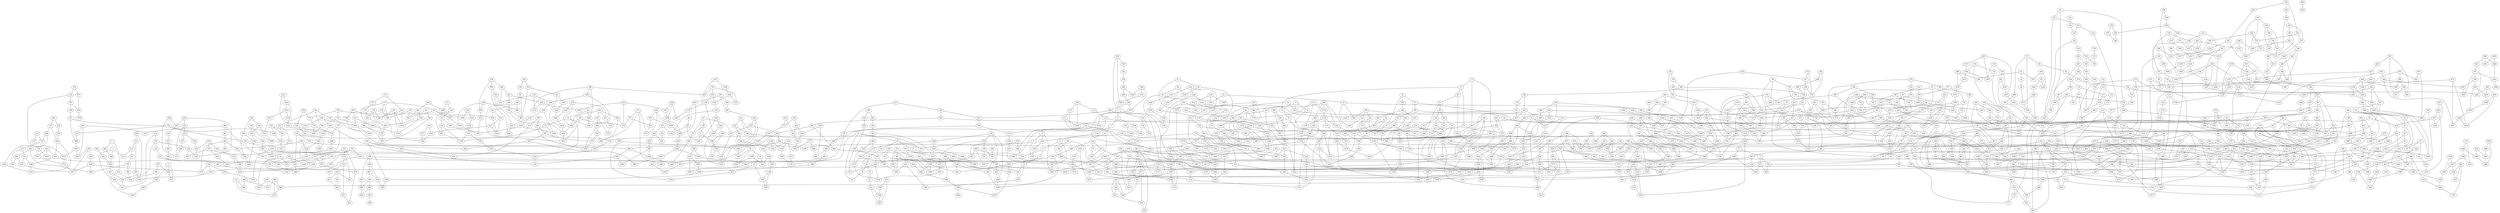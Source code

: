 graph {
    0 [ label = "0" ]
    1 [ label = "1" ]
    2 [ label = "2" ]
    3 [ label = "3" ]
    4 [ label = "4" ]
    5 [ label = "5" ]
    6 [ label = "6" ]
    7 [ label = "7" ]
    8 [ label = "8" ]
    9 [ label = "9" ]
    10 [ label = "10" ]
    11 [ label = "11" ]
    12 [ label = "12" ]
    13 [ label = "13" ]
    14 [ label = "14" ]
    15 [ label = "15" ]
    16 [ label = "16" ]
    17 [ label = "17" ]
    18 [ label = "18" ]
    19 [ label = "19" ]
    20 [ label = "20" ]
    21 [ label = "21" ]
    22 [ label = "22" ]
    23 [ label = "23" ]
    24 [ label = "24" ]
    25 [ label = "25" ]
    26 [ label = "26" ]
    27 [ label = "27" ]
    28 [ label = "28" ]
    29 [ label = "29" ]
    30 [ label = "30" ]
    31 [ label = "31" ]
    32 [ label = "32" ]
    33 [ label = "33" ]
    34 [ label = "34" ]
    35 [ label = "35" ]
    36 [ label = "36" ]
    37 [ label = "37" ]
    38 [ label = "38" ]
    39 [ label = "39" ]
    40 [ label = "40" ]
    41 [ label = "41" ]
    42 [ label = "42" ]
    43 [ label = "43" ]
    44 [ label = "44" ]
    45 [ label = "45" ]
    46 [ label = "46" ]
    47 [ label = "47" ]
    48 [ label = "48" ]
    49 [ label = "49" ]
    50 [ label = "50" ]
    51 [ label = "51" ]
    52 [ label = "52" ]
    53 [ label = "53" ]
    54 [ label = "54" ]
    55 [ label = "55" ]
    56 [ label = "56" ]
    57 [ label = "57" ]
    58 [ label = "58" ]
    59 [ label = "59" ]
    60 [ label = "60" ]
    61 [ label = "61" ]
    62 [ label = "62" ]
    63 [ label = "63" ]
    64 [ label = "64" ]
    65 [ label = "65" ]
    66 [ label = "66" ]
    67 [ label = "67" ]
    68 [ label = "68" ]
    69 [ label = "69" ]
    70 [ label = "70" ]
    71 [ label = "71" ]
    72 [ label = "72" ]
    73 [ label = "73" ]
    74 [ label = "74" ]
    75 [ label = "75" ]
    76 [ label = "76" ]
    77 [ label = "77" ]
    78 [ label = "78" ]
    79 [ label = "79" ]
    80 [ label = "80" ]
    81 [ label = "81" ]
    82 [ label = "82" ]
    83 [ label = "83" ]
    84 [ label = "84" ]
    85 [ label = "85" ]
    86 [ label = "86" ]
    87 [ label = "87" ]
    88 [ label = "88" ]
    89 [ label = "89" ]
    90 [ label = "90" ]
    91 [ label = "91" ]
    92 [ label = "92" ]
    93 [ label = "93" ]
    94 [ label = "94" ]
    95 [ label = "95" ]
    96 [ label = "96" ]
    97 [ label = "97" ]
    98 [ label = "98" ]
    99 [ label = "99" ]
    100 [ label = "100" ]
    101 [ label = "101" ]
    102 [ label = "102" ]
    103 [ label = "103" ]
    104 [ label = "104" ]
    105 [ label = "105" ]
    106 [ label = "106" ]
    107 [ label = "107" ]
    108 [ label = "108" ]
    109 [ label = "109" ]
    110 [ label = "110" ]
    111 [ label = "111" ]
    112 [ label = "112" ]
    113 [ label = "113" ]
    114 [ label = "114" ]
    115 [ label = "115" ]
    116 [ label = "116" ]
    117 [ label = "117" ]
    118 [ label = "118" ]
    119 [ label = "119" ]
    120 [ label = "120" ]
    121 [ label = "121" ]
    122 [ label = "122" ]
    123 [ label = "123" ]
    124 [ label = "124" ]
    125 [ label = "125" ]
    126 [ label = "126" ]
    127 [ label = "127" ]
    128 [ label = "128" ]
    129 [ label = "129" ]
    130 [ label = "130" ]
    131 [ label = "131" ]
    132 [ label = "132" ]
    133 [ label = "133" ]
    134 [ label = "134" ]
    135 [ label = "135" ]
    136 [ label = "136" ]
    137 [ label = "137" ]
    138 [ label = "138" ]
    139 [ label = "139" ]
    140 [ label = "140" ]
    141 [ label = "141" ]
    142 [ label = "142" ]
    143 [ label = "143" ]
    144 [ label = "144" ]
    145 [ label = "145" ]
    146 [ label = "146" ]
    147 [ label = "147" ]
    148 [ label = "148" ]
    149 [ label = "149" ]
    150 [ label = "150" ]
    151 [ label = "151" ]
    152 [ label = "152" ]
    153 [ label = "153" ]
    154 [ label = "154" ]
    155 [ label = "155" ]
    156 [ label = "156" ]
    157 [ label = "157" ]
    158 [ label = "158" ]
    159 [ label = "159" ]
    160 [ label = "160" ]
    161 [ label = "161" ]
    162 [ label = "162" ]
    163 [ label = "163" ]
    164 [ label = "164" ]
    165 [ label = "165" ]
    166 [ label = "166" ]
    167 [ label = "167" ]
    168 [ label = "168" ]
    169 [ label = "169" ]
    170 [ label = "170" ]
    171 [ label = "171" ]
    172 [ label = "172" ]
    173 [ label = "173" ]
    174 [ label = "174" ]
    175 [ label = "175" ]
    176 [ label = "176" ]
    177 [ label = "177" ]
    178 [ label = "178" ]
    179 [ label = "179" ]
    180 [ label = "180" ]
    181 [ label = "181" ]
    182 [ label = "182" ]
    183 [ label = "183" ]
    184 [ label = "184" ]
    185 [ label = "185" ]
    186 [ label = "186" ]
    187 [ label = "187" ]
    188 [ label = "188" ]
    189 [ label = "189" ]
    190 [ label = "190" ]
    191 [ label = "191" ]
    192 [ label = "192" ]
    193 [ label = "193" ]
    194 [ label = "194" ]
    195 [ label = "195" ]
    196 [ label = "196" ]
    197 [ label = "197" ]
    198 [ label = "198" ]
    199 [ label = "199" ]
    200 [ label = "200" ]
    201 [ label = "201" ]
    202 [ label = "202" ]
    203 [ label = "203" ]
    204 [ label = "204" ]
    205 [ label = "205" ]
    206 [ label = "206" ]
    207 [ label = "207" ]
    208 [ label = "208" ]
    209 [ label = "209" ]
    210 [ label = "210" ]
    211 [ label = "211" ]
    212 [ label = "212" ]
    213 [ label = "213" ]
    214 [ label = "214" ]
    215 [ label = "215" ]
    216 [ label = "216" ]
    217 [ label = "217" ]
    218 [ label = "218" ]
    219 [ label = "219" ]
    220 [ label = "220" ]
    221 [ label = "221" ]
    222 [ label = "222" ]
    223 [ label = "223" ]
    224 [ label = "224" ]
    225 [ label = "225" ]
    226 [ label = "226" ]
    227 [ label = "227" ]
    228 [ label = "228" ]
    229 [ label = "229" ]
    230 [ label = "230" ]
    231 [ label = "231" ]
    232 [ label = "232" ]
    233 [ label = "233" ]
    234 [ label = "234" ]
    235 [ label = "235" ]
    236 [ label = "236" ]
    237 [ label = "237" ]
    238 [ label = "238" ]
    239 [ label = "239" ]
    240 [ label = "240" ]
    241 [ label = "241" ]
    242 [ label = "242" ]
    243 [ label = "243" ]
    244 [ label = "244" ]
    245 [ label = "245" ]
    246 [ label = "246" ]
    247 [ label = "247" ]
    248 [ label = "248" ]
    249 [ label = "249" ]
    250 [ label = "250" ]
    251 [ label = "251" ]
    252 [ label = "252" ]
    253 [ label = "253" ]
    254 [ label = "254" ]
    255 [ label = "255" ]
    256 [ label = "256" ]
    257 [ label = "257" ]
    258 [ label = "258" ]
    259 [ label = "259" ]
    260 [ label = "260" ]
    261 [ label = "261" ]
    262 [ label = "262" ]
    263 [ label = "263" ]
    264 [ label = "264" ]
    265 [ label = "265" ]
    266 [ label = "266" ]
    267 [ label = "267" ]
    268 [ label = "268" ]
    269 [ label = "269" ]
    270 [ label = "270" ]
    271 [ label = "271" ]
    272 [ label = "272" ]
    273 [ label = "273" ]
    274 [ label = "274" ]
    275 [ label = "275" ]
    276 [ label = "276" ]
    277 [ label = "277" ]
    278 [ label = "278" ]
    279 [ label = "279" ]
    280 [ label = "280" ]
    281 [ label = "281" ]
    282 [ label = "282" ]
    283 [ label = "283" ]
    284 [ label = "284" ]
    285 [ label = "285" ]
    286 [ label = "286" ]
    287 [ label = "287" ]
    288 [ label = "288" ]
    289 [ label = "289" ]
    290 [ label = "290" ]
    291 [ label = "291" ]
    292 [ label = "292" ]
    293 [ label = "293" ]
    294 [ label = "294" ]
    295 [ label = "295" ]
    296 [ label = "296" ]
    297 [ label = "297" ]
    298 [ label = "298" ]
    299 [ label = "299" ]
    300 [ label = "300" ]
    301 [ label = "301" ]
    302 [ label = "302" ]
    303 [ label = "303" ]
    304 [ label = "304" ]
    305 [ label = "305" ]
    306 [ label = "306" ]
    307 [ label = "307" ]
    308 [ label = "308" ]
    309 [ label = "309" ]
    310 [ label = "310" ]
    311 [ label = "311" ]
    312 [ label = "312" ]
    313 [ label = "313" ]
    314 [ label = "314" ]
    315 [ label = "315" ]
    316 [ label = "316" ]
    317 [ label = "317" ]
    318 [ label = "318" ]
    319 [ label = "319" ]
    320 [ label = "320" ]
    321 [ label = "321" ]
    322 [ label = "322" ]
    323 [ label = "323" ]
    324 [ label = "324" ]
    325 [ label = "325" ]
    326 [ label = "326" ]
    327 [ label = "327" ]
    328 [ label = "328" ]
    329 [ label = "329" ]
    330 [ label = "330" ]
    331 [ label = "331" ]
    332 [ label = "332" ]
    333 [ label = "333" ]
    334 [ label = "334" ]
    335 [ label = "335" ]
    336 [ label = "336" ]
    337 [ label = "337" ]
    338 [ label = "338" ]
    339 [ label = "339" ]
    340 [ label = "340" ]
    341 [ label = "341" ]
    342 [ label = "342" ]
    343 [ label = "343" ]
    344 [ label = "344" ]
    345 [ label = "345" ]
    346 [ label = "346" ]
    347 [ label = "347" ]
    348 [ label = "348" ]
    349 [ label = "349" ]
    350 [ label = "350" ]
    351 [ label = "351" ]
    352 [ label = "352" ]
    353 [ label = "353" ]
    354 [ label = "354" ]
    355 [ label = "355" ]
    356 [ label = "356" ]
    357 [ label = "357" ]
    358 [ label = "358" ]
    359 [ label = "359" ]
    360 [ label = "360" ]
    361 [ label = "361" ]
    362 [ label = "362" ]
    363 [ label = "363" ]
    364 [ label = "364" ]
    365 [ label = "365" ]
    366 [ label = "366" ]
    367 [ label = "367" ]
    368 [ label = "368" ]
    369 [ label = "369" ]
    370 [ label = "370" ]
    371 [ label = "371" ]
    372 [ label = "372" ]
    373 [ label = "373" ]
    374 [ label = "374" ]
    375 [ label = "375" ]
    376 [ label = "376" ]
    377 [ label = "377" ]
    378 [ label = "378" ]
    379 [ label = "379" ]
    380 [ label = "380" ]
    381 [ label = "381" ]
    382 [ label = "382" ]
    383 [ label = "383" ]
    384 [ label = "384" ]
    385 [ label = "385" ]
    386 [ label = "386" ]
    387 [ label = "387" ]
    388 [ label = "388" ]
    389 [ label = "389" ]
    390 [ label = "390" ]
    391 [ label = "391" ]
    392 [ label = "392" ]
    393 [ label = "393" ]
    394 [ label = "394" ]
    395 [ label = "395" ]
    396 [ label = "396" ]
    397 [ label = "397" ]
    398 [ label = "398" ]
    399 [ label = "399" ]
    400 [ label = "400" ]
    401 [ label = "401" ]
    402 [ label = "402" ]
    403 [ label = "403" ]
    404 [ label = "404" ]
    405 [ label = "405" ]
    406 [ label = "406" ]
    407 [ label = "407" ]
    408 [ label = "408" ]
    409 [ label = "409" ]
    410 [ label = "410" ]
    411 [ label = "411" ]
    412 [ label = "412" ]
    413 [ label = "413" ]
    414 [ label = "414" ]
    415 [ label = "415" ]
    416 [ label = "416" ]
    417 [ label = "417" ]
    418 [ label = "418" ]
    419 [ label = "419" ]
    420 [ label = "420" ]
    421 [ label = "421" ]
    422 [ label = "422" ]
    423 [ label = "423" ]
    424 [ label = "424" ]
    425 [ label = "425" ]
    426 [ label = "426" ]
    427 [ label = "427" ]
    428 [ label = "428" ]
    429 [ label = "429" ]
    430 [ label = "430" ]
    431 [ label = "431" ]
    432 [ label = "432" ]
    433 [ label = "433" ]
    434 [ label = "434" ]
    435 [ label = "435" ]
    436 [ label = "436" ]
    437 [ label = "437" ]
    438 [ label = "438" ]
    439 [ label = "439" ]
    440 [ label = "440" ]
    441 [ label = "441" ]
    442 [ label = "442" ]
    443 [ label = "443" ]
    444 [ label = "444" ]
    445 [ label = "445" ]
    446 [ label = "446" ]
    447 [ label = "447" ]
    448 [ label = "448" ]
    449 [ label = "449" ]
    450 [ label = "450" ]
    451 [ label = "451" ]
    452 [ label = "452" ]
    453 [ label = "453" ]
    454 [ label = "454" ]
    455 [ label = "455" ]
    456 [ label = "456" ]
    457 [ label = "457" ]
    458 [ label = "458" ]
    459 [ label = "459" ]
    460 [ label = "460" ]
    461 [ label = "461" ]
    462 [ label = "462" ]
    463 [ label = "463" ]
    464 [ label = "464" ]
    465 [ label = "465" ]
    466 [ label = "466" ]
    467 [ label = "467" ]
    468 [ label = "468" ]
    469 [ label = "469" ]
    470 [ label = "470" ]
    471 [ label = "471" ]
    472 [ label = "472" ]
    473 [ label = "473" ]
    474 [ label = "474" ]
    475 [ label = "475" ]
    476 [ label = "476" ]
    477 [ label = "477" ]
    478 [ label = "478" ]
    479 [ label = "479" ]
    480 [ label = "480" ]
    481 [ label = "481" ]
    482 [ label = "482" ]
    483 [ label = "483" ]
    484 [ label = "484" ]
    485 [ label = "485" ]
    486 [ label = "486" ]
    487 [ label = "487" ]
    488 [ label = "488" ]
    489 [ label = "489" ]
    490 [ label = "490" ]
    491 [ label = "491" ]
    492 [ label = "492" ]
    493 [ label = "493" ]
    494 [ label = "494" ]
    495 [ label = "495" ]
    496 [ label = "496" ]
    497 [ label = "497" ]
    498 [ label = "498" ]
    499 [ label = "499" ]
    500 [ label = "500" ]
    501 [ label = "501" ]
    502 [ label = "502" ]
    503 [ label = "503" ]
    504 [ label = "504" ]
    505 [ label = "505" ]
    506 [ label = "506" ]
    507 [ label = "507" ]
    508 [ label = "508" ]
    509 [ label = "509" ]
    510 [ label = "510" ]
    511 [ label = "511" ]
    512 [ label = "512" ]
    513 [ label = "513" ]
    514 [ label = "514" ]
    515 [ label = "515" ]
    516 [ label = "516" ]
    517 [ label = "517" ]
    518 [ label = "518" ]
    519 [ label = "519" ]
    520 [ label = "520" ]
    521 [ label = "521" ]
    522 [ label = "522" ]
    523 [ label = "523" ]
    524 [ label = "524" ]
    525 [ label = "525" ]
    526 [ label = "526" ]
    527 [ label = "527" ]
    528 [ label = "528" ]
    529 [ label = "529" ]
    530 [ label = "530" ]
    531 [ label = "531" ]
    532 [ label = "532" ]
    533 [ label = "533" ]
    534 [ label = "534" ]
    535 [ label = "535" ]
    536 [ label = "536" ]
    537 [ label = "537" ]
    538 [ label = "538" ]
    539 [ label = "539" ]
    540 [ label = "540" ]
    541 [ label = "541" ]
    542 [ label = "542" ]
    543 [ label = "543" ]
    544 [ label = "544" ]
    545 [ label = "545" ]
    546 [ label = "546" ]
    547 [ label = "547" ]
    548 [ label = "548" ]
    549 [ label = "549" ]
    550 [ label = "550" ]
    551 [ label = "551" ]
    552 [ label = "552" ]
    553 [ label = "553" ]
    554 [ label = "554" ]
    555 [ label = "555" ]
    556 [ label = "556" ]
    557 [ label = "557" ]
    558 [ label = "558" ]
    559 [ label = "559" ]
    560 [ label = "560" ]
    561 [ label = "561" ]
    562 [ label = "562" ]
    563 [ label = "563" ]
    564 [ label = "564" ]
    565 [ label = "565" ]
    566 [ label = "566" ]
    567 [ label = "567" ]
    568 [ label = "568" ]
    569 [ label = "569" ]
    570 [ label = "570" ]
    571 [ label = "571" ]
    572 [ label = "572" ]
    573 [ label = "573" ]
    574 [ label = "574" ]
    575 [ label = "575" ]
    576 [ label = "576" ]
    577 [ label = "577" ]
    578 [ label = "578" ]
    579 [ label = "579" ]
    580 [ label = "580" ]
    581 [ label = "581" ]
    582 [ label = "582" ]
    583 [ label = "583" ]
    584 [ label = "584" ]
    585 [ label = "585" ]
    586 [ label = "586" ]
    587 [ label = "587" ]
    588 [ label = "588" ]
    589 [ label = "589" ]
    590 [ label = "590" ]
    591 [ label = "591" ]
    592 [ label = "592" ]
    593 [ label = "593" ]
    594 [ label = "594" ]
    595 [ label = "595" ]
    596 [ label = "596" ]
    597 [ label = "597" ]
    598 [ label = "598" ]
    599 [ label = "599" ]
    600 [ label = "600" ]
    601 [ label = "601" ]
    602 [ label = "602" ]
    603 [ label = "603" ]
    604 [ label = "604" ]
    605 [ label = "605" ]
    606 [ label = "606" ]
    607 [ label = "607" ]
    608 [ label = "608" ]
    609 [ label = "609" ]
    610 [ label = "610" ]
    611 [ label = "611" ]
    612 [ label = "612" ]
    613 [ label = "613" ]
    614 [ label = "614" ]
    615 [ label = "615" ]
    616 [ label = "616" ]
    617 [ label = "617" ]
    618 [ label = "618" ]
    619 [ label = "619" ]
    620 [ label = "620" ]
    621 [ label = "621" ]
    622 [ label = "622" ]
    623 [ label = "623" ]
    624 [ label = "624" ]
    625 [ label = "625" ]
    626 [ label = "626" ]
    627 [ label = "627" ]
    628 [ label = "628" ]
    629 [ label = "629" ]
    630 [ label = "630" ]
    631 [ label = "631" ]
    632 [ label = "632" ]
    633 [ label = "633" ]
    634 [ label = "634" ]
    635 [ label = "635" ]
    636 [ label = "636" ]
    637 [ label = "637" ]
    638 [ label = "638" ]
    639 [ label = "639" ]
    640 [ label = "640" ]
    641 [ label = "641" ]
    642 [ label = "642" ]
    643 [ label = "643" ]
    644 [ label = "644" ]
    645 [ label = "645" ]
    646 [ label = "646" ]
    647 [ label = "647" ]
    648 [ label = "648" ]
    649 [ label = "649" ]
    650 [ label = "650" ]
    651 [ label = "651" ]
    652 [ label = "652" ]
    653 [ label = "653" ]
    654 [ label = "654" ]
    655 [ label = "655" ]
    656 [ label = "656" ]
    657 [ label = "657" ]
    658 [ label = "658" ]
    659 [ label = "659" ]
    660 [ label = "660" ]
    661 [ label = "661" ]
    662 [ label = "662" ]
    663 [ label = "663" ]
    664 [ label = "664" ]
    665 [ label = "665" ]
    666 [ label = "666" ]
    667 [ label = "667" ]
    668 [ label = "668" ]
    669 [ label = "669" ]
    670 [ label = "670" ]
    671 [ label = "671" ]
    672 [ label = "672" ]
    673 [ label = "673" ]
    674 [ label = "674" ]
    675 [ label = "675" ]
    676 [ label = "676" ]
    677 [ label = "677" ]
    678 [ label = "678" ]
    679 [ label = "679" ]
    680 [ label = "680" ]
    681 [ label = "681" ]
    682 [ label = "682" ]
    683 [ label = "683" ]
    684 [ label = "684" ]
    685 [ label = "685" ]
    686 [ label = "686" ]
    687 [ label = "687" ]
    688 [ label = "688" ]
    689 [ label = "689" ]
    690 [ label = "690" ]
    691 [ label = "691" ]
    692 [ label = "692" ]
    693 [ label = "693" ]
    694 [ label = "694" ]
    695 [ label = "695" ]
    696 [ label = "696" ]
    697 [ label = "697" ]
    698 [ label = "698" ]
    699 [ label = "699" ]
    700 [ label = "700" ]
    701 [ label = "701" ]
    702 [ label = "702" ]
    703 [ label = "703" ]
    704 [ label = "704" ]
    705 [ label = "705" ]
    706 [ label = "706" ]
    707 [ label = "707" ]
    708 [ label = "708" ]
    709 [ label = "709" ]
    710 [ label = "710" ]
    711 [ label = "711" ]
    712 [ label = "712" ]
    713 [ label = "713" ]
    714 [ label = "714" ]
    715 [ label = "715" ]
    716 [ label = "716" ]
    717 [ label = "717" ]
    718 [ label = "718" ]
    719 [ label = "719" ]
    720 [ label = "720" ]
    721 [ label = "721" ]
    722 [ label = "722" ]
    723 [ label = "723" ]
    724 [ label = "724" ]
    725 [ label = "725" ]
    726 [ label = "726" ]
    727 [ label = "727" ]
    728 [ label = "728" ]
    729 [ label = "729" ]
    730 [ label = "730" ]
    731 [ label = "731" ]
    732 [ label = "732" ]
    733 [ label = "733" ]
    734 [ label = "734" ]
    735 [ label = "735" ]
    736 [ label = "736" ]
    737 [ label = "737" ]
    738 [ label = "738" ]
    739 [ label = "739" ]
    740 [ label = "740" ]
    741 [ label = "741" ]
    742 [ label = "742" ]
    743 [ label = "743" ]
    744 [ label = "744" ]
    745 [ label = "745" ]
    746 [ label = "746" ]
    747 [ label = "747" ]
    748 [ label = "748" ]
    749 [ label = "749" ]
    750 [ label = "750" ]
    751 [ label = "751" ]
    752 [ label = "752" ]
    753 [ label = "753" ]
    754 [ label = "754" ]
    755 [ label = "755" ]
    756 [ label = "756" ]
    757 [ label = "757" ]
    758 [ label = "758" ]
    759 [ label = "759" ]
    760 [ label = "760" ]
    761 [ label = "761" ]
    762 [ label = "762" ]
    763 [ label = "763" ]
    764 [ label = "764" ]
    765 [ label = "765" ]
    766 [ label = "766" ]
    767 [ label = "767" ]
    768 [ label = "768" ]
    769 [ label = "769" ]
    770 [ label = "770" ]
    771 [ label = "771" ]
    772 [ label = "772" ]
    773 [ label = "773" ]
    774 [ label = "774" ]
    775 [ label = "775" ]
    776 [ label = "776" ]
    777 [ label = "777" ]
    778 [ label = "778" ]
    779 [ label = "779" ]
    780 [ label = "780" ]
    781 [ label = "781" ]
    782 [ label = "782" ]
    783 [ label = "783" ]
    784 [ label = "784" ]
    785 [ label = "785" ]
    786 [ label = "786" ]
    787 [ label = "787" ]
    788 [ label = "788" ]
    789 [ label = "789" ]
    790 [ label = "790" ]
    791 [ label = "791" ]
    792 [ label = "792" ]
    793 [ label = "793" ]
    794 [ label = "794" ]
    795 [ label = "795" ]
    796 [ label = "796" ]
    797 [ label = "797" ]
    798 [ label = "798" ]
    799 [ label = "799" ]
    800 [ label = "800" ]
    801 [ label = "801" ]
    802 [ label = "802" ]
    803 [ label = "803" ]
    804 [ label = "804" ]
    805 [ label = "805" ]
    806 [ label = "806" ]
    807 [ label = "807" ]
    808 [ label = "808" ]
    809 [ label = "809" ]
    810 [ label = "810" ]
    811 [ label = "811" ]
    812 [ label = "812" ]
    813 [ label = "813" ]
    814 [ label = "814" ]
    815 [ label = "815" ]
    816 [ label = "816" ]
    817 [ label = "817" ]
    818 [ label = "818" ]
    819 [ label = "819" ]
    820 [ label = "820" ]
    821 [ label = "821" ]
    822 [ label = "822" ]
    823 [ label = "823" ]
    824 [ label = "824" ]
    825 [ label = "825" ]
    826 [ label = "826" ]
    827 [ label = "827" ]
    828 [ label = "828" ]
    829 [ label = "829" ]
    830 [ label = "830" ]
    831 [ label = "831" ]
    832 [ label = "832" ]
    833 [ label = "833" ]
    834 [ label = "834" ]
    835 [ label = "835" ]
    836 [ label = "836" ]
    837 [ label = "837" ]
    838 [ label = "838" ]
    839 [ label = "839" ]
    840 [ label = "840" ]
    841 [ label = "841" ]
    842 [ label = "842" ]
    843 [ label = "843" ]
    844 [ label = "844" ]
    845 [ label = "845" ]
    846 [ label = "846" ]
    847 [ label = "847" ]
    848 [ label = "848" ]
    849 [ label = "849" ]
    850 [ label = "850" ]
    851 [ label = "851" ]
    852 [ label = "852" ]
    853 [ label = "853" ]
    854 [ label = "854" ]
    855 [ label = "855" ]
    856 [ label = "856" ]
    857 [ label = "857" ]
    858 [ label = "858" ]
    859 [ label = "859" ]
    860 [ label = "860" ]
    861 [ label = "861" ]
    862 [ label = "862" ]
    863 [ label = "863" ]
    864 [ label = "864" ]
    865 [ label = "865" ]
    866 [ label = "866" ]
    867 [ label = "867" ]
    868 [ label = "868" ]
    869 [ label = "869" ]
    870 [ label = "870" ]
    871 [ label = "871" ]
    872 [ label = "872" ]
    873 [ label = "873" ]
    874 [ label = "874" ]
    875 [ label = "875" ]
    876 [ label = "876" ]
    877 [ label = "877" ]
    878 [ label = "878" ]
    879 [ label = "879" ]
    880 [ label = "880" ]
    881 [ label = "881" ]
    882 [ label = "882" ]
    883 [ label = "883" ]
    884 [ label = "884" ]
    885 [ label = "885" ]
    886 [ label = "886" ]
    887 [ label = "887" ]
    888 [ label = "888" ]
    889 [ label = "889" ]
    890 [ label = "890" ]
    891 [ label = "891" ]
    892 [ label = "892" ]
    893 [ label = "893" ]
    894 [ label = "894" ]
    895 [ label = "895" ]
    896 [ label = "896" ]
    897 [ label = "897" ]
    898 [ label = "898" ]
    899 [ label = "899" ]
    900 [ label = "900" ]
    901 [ label = "901" ]
    902 [ label = "902" ]
    903 [ label = "903" ]
    904 [ label = "904" ]
    905 [ label = "905" ]
    906 [ label = "906" ]
    907 [ label = "907" ]
    908 [ label = "908" ]
    909 [ label = "909" ]
    910 [ label = "910" ]
    911 [ label = "911" ]
    912 [ label = "912" ]
    913 [ label = "913" ]
    914 [ label = "914" ]
    915 [ label = "915" ]
    916 [ label = "916" ]
    917 [ label = "917" ]
    918 [ label = "918" ]
    919 [ label = "919" ]
    920 [ label = "920" ]
    921 [ label = "921" ]
    922 [ label = "922" ]
    923 [ label = "923" ]
    924 [ label = "924" ]
    925 [ label = "925" ]
    926 [ label = "926" ]
    927 [ label = "927" ]
    928 [ label = "928" ]
    929 [ label = "929" ]
    930 [ label = "930" ]
    931 [ label = "931" ]
    932 [ label = "932" ]
    933 [ label = "933" ]
    934 [ label = "934" ]
    935 [ label = "935" ]
    936 [ label = "936" ]
    937 [ label = "937" ]
    938 [ label = "938" ]
    939 [ label = "939" ]
    940 [ label = "940" ]
    941 [ label = "941" ]
    942 [ label = "942" ]
    943 [ label = "943" ]
    944 [ label = "944" ]
    945 [ label = "945" ]
    946 [ label = "946" ]
    947 [ label = "947" ]
    948 [ label = "948" ]
    949 [ label = "949" ]
    950 [ label = "950" ]
    951 [ label = "951" ]
    952 [ label = "952" ]
    953 [ label = "953" ]
    954 [ label = "954" ]
    955 [ label = "955" ]
    956 [ label = "956" ]
    957 [ label = "957" ]
    958 [ label = "958" ]
    959 [ label = "959" ]
    960 [ label = "960" ]
    961 [ label = "961" ]
    962 [ label = "962" ]
    963 [ label = "963" ]
    964 [ label = "964" ]
    965 [ label = "965" ]
    966 [ label = "966" ]
    967 [ label = "967" ]
    968 [ label = "968" ]
    969 [ label = "969" ]
    970 [ label = "970" ]
    971 [ label = "971" ]
    972 [ label = "972" ]
    973 [ label = "973" ]
    974 [ label = "974" ]
    975 [ label = "975" ]
    976 [ label = "976" ]
    977 [ label = "977" ]
    978 [ label = "978" ]
    979 [ label = "979" ]
    980 [ label = "980" ]
    981 [ label = "981" ]
    982 [ label = "982" ]
    983 [ label = "983" ]
    984 [ label = "984" ]
    985 [ label = "985" ]
    986 [ label = "986" ]
    987 [ label = "987" ]
    988 [ label = "988" ]
    989 [ label = "989" ]
    990 [ label = "990" ]
    991 [ label = "991" ]
    992 [ label = "992" ]
    993 [ label = "993" ]
    994 [ label = "994" ]
    995 [ label = "995" ]
    996 [ label = "996" ]
    997 [ label = "997" ]
    998 [ label = "998" ]
    999 [ label = "999" ]
    1000 [ label = "1000" ]
    1001 [ label = "1001" ]
    1002 [ label = "1002" ]
    1003 [ label = "1003" ]
    1004 [ label = "1004" ]
    1005 [ label = "1005" ]
    1006 [ label = "1006" ]
    1007 [ label = "1007" ]
    1008 [ label = "1008" ]
    1009 [ label = "1009" ]
    1010 [ label = "1010" ]
    1011 [ label = "1011" ]
    1012 [ label = "1012" ]
    1013 [ label = "1013" ]
    1014 [ label = "1014" ]
    1015 [ label = "1015" ]
    1016 [ label = "1016" ]
    1017 [ label = "1017" ]
    1018 [ label = "1018" ]
    1019 [ label = "1019" ]
    1020 [ label = "1020" ]
    1021 [ label = "1021" ]
    1022 [ label = "1022" ]
    1023 [ label = "1023" ]
    1024 [ label = "1024" ]
    1025 [ label = "1025" ]
    1026 [ label = "1026" ]
    1027 [ label = "1027" ]
    1028 [ label = "1028" ]
    1029 [ label = "1029" ]
    1030 [ label = "1030" ]
    1031 [ label = "1031" ]
    1032 [ label = "1032" ]
    1033 [ label = "1033" ]
    1034 [ label = "1034" ]
    1035 [ label = "1035" ]
    1036 [ label = "1036" ]
    1037 [ label = "1037" ]
    1038 [ label = "1038" ]
    1039 [ label = "1039" ]
    1040 [ label = "1040" ]
    1041 [ label = "1041" ]
    1042 [ label = "1042" ]
    1043 [ label = "1043" ]
    1044 [ label = "1044" ]
    1045 [ label = "1045" ]
    1046 [ label = "1046" ]
    1047 [ label = "1047" ]
    1048 [ label = "1048" ]
    1049 [ label = "1049" ]
    1050 [ label = "1050" ]
    1051 [ label = "1051" ]
    1052 [ label = "1052" ]
    1053 [ label = "1053" ]
    1054 [ label = "1054" ]
    1055 [ label = "1055" ]
    1056 [ label = "1056" ]
    1057 [ label = "1057" ]
    1058 [ label = "1058" ]
    1059 [ label = "1059" ]
    1060 [ label = "1060" ]
    1061 [ label = "1061" ]
    1062 [ label = "1062" ]
    1063 [ label = "1063" ]
    1064 [ label = "1064" ]
    1065 [ label = "1065" ]
    1066 [ label = "1066" ]
    1067 [ label = "1067" ]
    1068 [ label = "1068" ]
    1069 [ label = "1069" ]
    1070 [ label = "1070" ]
    1071 [ label = "1071" ]
    1072 [ label = "1072" ]
    1073 [ label = "1073" ]
    1074 [ label = "1074" ]
    1075 [ label = "1075" ]
    1076 [ label = "1076" ]
    1077 [ label = "1077" ]
    1078 [ label = "1078" ]
    1079 [ label = "1079" ]
    1080 [ label = "1080" ]
    1081 [ label = "1081" ]
    1082 [ label = "1082" ]
    1083 [ label = "1083" ]
    1084 [ label = "1084" ]
    1085 [ label = "1085" ]
    1086 [ label = "1086" ]
    1087 [ label = "1087" ]
    1088 [ label = "1088" ]
    1089 [ label = "1089" ]
    1090 [ label = "1090" ]
    1091 [ label = "1091" ]
    1092 [ label = "1092" ]
    1093 [ label = "1093" ]
    1094 [ label = "1094" ]
    1095 [ label = "1095" ]
    1096 [ label = "1096" ]
    1097 [ label = "1097" ]
    1098 [ label = "1098" ]
    1099 [ label = "1099" ]
    1100 [ label = "1100" ]
    1101 [ label = "1101" ]
    1102 [ label = "1102" ]
    1103 [ label = "1103" ]
    1104 [ label = "1104" ]
    1105 [ label = "1105" ]
    1106 [ label = "1106" ]
    1107 [ label = "1107" ]
    1108 [ label = "1108" ]
    1109 [ label = "1109" ]
    1110 [ label = "1110" ]
    1111 [ label = "1111" ]
    1112 [ label = "1112" ]
    1113 [ label = "1113" ]
    1114 [ label = "1114" ]
    1115 [ label = "1115" ]
    1116 [ label = "1116" ]
    1117 [ label = "1117" ]
    1118 [ label = "1118" ]
    1119 [ label = "1119" ]
    1120 [ label = "1120" ]
    1121 [ label = "1121" ]
    1122 [ label = "1122" ]
    1123 [ label = "1123" ]
    1124 [ label = "1124" ]
    1125 [ label = "1125" ]
    1126 [ label = "1126" ]
    1127 [ label = "1127" ]
    1128 [ label = "1128" ]
    1129 [ label = "1129" ]
    1130 [ label = "1130" ]
    1131 [ label = "1131" ]
    1132 [ label = "1132" ]
    1133 [ label = "1133" ]
    1134 [ label = "1134" ]
    1135 [ label = "1135" ]
    1136 [ label = "1136" ]
    1137 [ label = "1137" ]
    1138 [ label = "1138" ]
    1139 [ label = "1139" ]
    1140 [ label = "1140" ]
    1141 [ label = "1141" ]
    1142 [ label = "1142" ]
    1143 [ label = "1143" ]
    1144 [ label = "1144" ]
    1145 [ label = "1145" ]
    1146 [ label = "1146" ]
    1147 [ label = "1147" ]
    1148 [ label = "1148" ]
    1149 [ label = "1149" ]
    1150 [ label = "1150" ]
    1151 [ label = "1151" ]
    1152 [ label = "1152" ]
    1153 [ label = "1153" ]
    1154 [ label = "1154" ]
    1155 [ label = "1155" ]
    1156 [ label = "1156" ]
    1157 [ label = "1157" ]
    1158 [ label = "1158" ]
    1159 [ label = "1159" ]
    1160 [ label = "1160" ]
    1161 [ label = "1161" ]
    1162 [ label = "1162" ]
    1163 [ label = "1163" ]
    1164 [ label = "1164" ]
    1165 [ label = "1165" ]
    1166 [ label = "1166" ]
    1167 [ label = "1167" ]
    1168 [ label = "1168" ]
    1169 [ label = "1169" ]
    1170 [ label = "1170" ]
    1171 [ label = "1171" ]
    1172 [ label = "1172" ]
    1173 [ label = "1173" ]
    1174 [ label = "1174" ]
    1175 [ label = "1175" ]
    1176 [ label = "1176" ]
    1177 [ label = "1177" ]
    1178 [ label = "1178" ]
    1179 [ label = "1179" ]
    1180 [ label = "1180" ]
    1181 [ label = "1181" ]
    1182 [ label = "1182" ]
    1183 [ label = "1183" ]
    1184 [ label = "1184" ]
    1185 [ label = "1185" ]
    1186 [ label = "1186" ]
    1187 [ label = "1187" ]
    1188 [ label = "1188" ]
    1189 [ label = "1189" ]
    1190 [ label = "1190" ]
    1191 [ label = "1191" ]
    1192 [ label = "1192" ]
    1193 [ label = "1193" ]
    1194 [ label = "1194" ]
    1195 [ label = "1195" ]
    1196 [ label = "1196" ]
    1197 [ label = "1197" ]
    1198 [ label = "1198" ]
    1199 [ label = "1199" ]
    1200 [ label = "1200" ]
    1201 [ label = "1201" ]
    1202 [ label = "1202" ]
    1203 [ label = "1203" ]
    1204 [ label = "1204" ]
    1205 [ label = "1205" ]
    1206 [ label = "1206" ]
    1207 [ label = "1207" ]
    1208 [ label = "1208" ]
    1209 [ label = "1209" ]
    1210 [ label = "1210" ]
    1211 [ label = "1211" ]
    1212 [ label = "1212" ]
    1213 [ label = "1213" ]
    1214 [ label = "1214" ]
    1215 [ label = "1215" ]
    1216 [ label = "1216" ]
    1217 [ label = "1217" ]
    1218 [ label = "1218" ]
    1219 [ label = "1219" ]
    1220 [ label = "1220" ]
    1221 [ label = "1221" ]
    1222 [ label = "1222" ]
    1223 [ label = "1223" ]
    1224 [ label = "1224" ]
    1225 [ label = "1225" ]
    1226 [ label = "1226" ]
    1227 [ label = "1227" ]
    1228 [ label = "1228" ]
    1229 [ label = "1229" ]
    1230 [ label = "1230" ]
    1231 [ label = "1231" ]
    1232 [ label = "1232" ]
    1233 [ label = "1233" ]
    1234 [ label = "1234" ]
    1235 [ label = "1235" ]
    1236 [ label = "1236" ]
    1237 [ label = "1237" ]
    1238 [ label = "1238" ]
    1239 [ label = "1239" ]
    1240 [ label = "1240" ]
    1241 [ label = "1241" ]
    1242 [ label = "1242" ]
    1243 [ label = "1243" ]
    1244 [ label = "1244" ]
    1245 [ label = "1245" ]
    1246 [ label = "1246" ]
    1247 [ label = "1247" ]
    1248 [ label = "1248" ]
    1249 [ label = "1249" ]
    1250 [ label = "1250" ]
    1251 [ label = "1251" ]
    1252 [ label = "1252" ]
    1253 [ label = "1253" ]
    1254 [ label = "1254" ]
    1255 [ label = "1255" ]
    1256 [ label = "1256" ]
    1257 [ label = "1257" ]
    1258 [ label = "1258" ]
    1259 [ label = "1259" ]
    1260 [ label = "1260" ]
    1261 [ label = "1261" ]
    1262 [ label = "1262" ]
    1263 [ label = "1263" ]
    1264 [ label = "1264" ]
    1265 [ label = "1265" ]
    1266 [ label = "1266" ]
    1267 [ label = "1267" ]
    1268 [ label = "1268" ]
    1269 [ label = "1269" ]
    1270 [ label = "1270" ]
    1271 [ label = "1271" ]
    1272 [ label = "1272" ]
    1273 [ label = "1273" ]
    1274 [ label = "1274" ]
    1275 [ label = "1275" ]
    1276 [ label = "1276" ]
    1277 [ label = "1277" ]
    1278 [ label = "1278" ]
    1279 [ label = "1279" ]
    1280 [ label = "1280" ]
    1281 [ label = "1281" ]
    1282 [ label = "1282" ]
    1283 [ label = "1283" ]
    1284 [ label = "1284" ]
    1285 [ label = "1285" ]
    1286 [ label = "1286" ]
    1287 [ label = "1287" ]
    1288 [ label = "1288" ]
    1289 [ label = "1289" ]
    1290 [ label = "1290" ]
    1291 [ label = "1291" ]
    1292 [ label = "1292" ]
    1293 [ label = "1293" ]
    1294 [ label = "1294" ]
    1295 [ label = "1295" ]
    1296 [ label = "1296" ]
    1297 [ label = "1297" ]
    1298 [ label = "1298" ]
    1299 [ label = "1299" ]
    1300 [ label = "1300" ]
    1301 [ label = "1301" ]
    1302 [ label = "1302" ]
    1303 [ label = "1303" ]
    1304 [ label = "1304" ]
    1305 [ label = "1305" ]
    1306 [ label = "1306" ]
    1307 [ label = "1307" ]
    1308 [ label = "1308" ]
    1309 [ label = "1309" ]
    1310 [ label = "1310" ]
    1311 [ label = "1311" ]
    1312 [ label = "1312" ]
    1313 [ label = "1313" ]
    1314 [ label = "1314" ]
    1315 [ label = "1315" ]
    1316 [ label = "1316" ]
    1317 [ label = "1317" ]
    1318 [ label = "1318" ]
    1319 [ label = "1319" ]
    1320 [ label = "1320" ]
    1321 [ label = "1321" ]
    1322 [ label = "1322" ]
    1323 [ label = "1323" ]
    1324 [ label = "1324" ]
    1325 [ label = "1325" ]
    1326 [ label = "1326" ]
    1327 [ label = "1327" ]
    1328 [ label = "1328" ]
    1329 [ label = "1329" ]
    1330 [ label = "1330" ]
    1331 [ label = "1331" ]
    1332 [ label = "1332" ]
    1333 [ label = "1333" ]
    1334 [ label = "1334" ]
    1335 [ label = "1335" ]
    1336 [ label = "1336" ]
    1337 [ label = "1337" ]
    1338 [ label = "1338" ]
    1339 [ label = "1339" ]
    1340 [ label = "1340" ]
    1341 [ label = "1341" ]
    1342 [ label = "1342" ]
    1343 [ label = "1343" ]
    1344 [ label = "1344" ]
    1345 [ label = "1345" ]
    1346 [ label = "1346" ]
    1347 [ label = "1347" ]
    1348 [ label = "1348" ]
    1349 [ label = "1349" ]
    1350 [ label = "1350" ]
    1351 [ label = "1351" ]
    1352 [ label = "1352" ]
    1353 [ label = "1353" ]
    1354 [ label = "1354" ]
    1355 [ label = "1355" ]
    1356 [ label = "1356" ]
    1357 [ label = "1357" ]
    1358 [ label = "1358" ]
    1359 [ label = "1359" ]
    1360 [ label = "1360" ]
    1361 [ label = "1361" ]
    1362 [ label = "1362" ]
    1363 [ label = "1363" ]
    1364 [ label = "1364" ]
    1365 [ label = "1365" ]
    1366 [ label = "1366" ]
    1367 [ label = "1367" ]
    1368 [ label = "1368" ]
    1369 [ label = "1369" ]
    1370 [ label = "1370" ]
    1371 [ label = "1371" ]
    1372 [ label = "1372" ]
    1373 [ label = "1373" ]
    1374 [ label = "1374" ]
    1375 [ label = "1375" ]
    1376 [ label = "1376" ]
    1377 [ label = "1377" ]
    1378 [ label = "1378" ]
    1379 [ label = "1379" ]
    1380 [ label = "1380" ]
    1381 [ label = "1381" ]
    1382 [ label = "1382" ]
    1383 [ label = "1383" ]
    1384 [ label = "1384" ]
    1385 [ label = "1385" ]
    1386 [ label = "1386" ]
    1387 [ label = "1387" ]
    1388 [ label = "1388" ]
    1389 [ label = "1389" ]
    1390 [ label = "1390" ]
    1391 [ label = "1391" ]
    1392 [ label = "1392" ]
    1393 [ label = "1393" ]
    1394 [ label = "1394" ]
    1395 [ label = "1395" ]
    1396 [ label = "1396" ]
    1397 [ label = "1397" ]
    1398 [ label = "1398" ]
    1399 [ label = "1399" ]
    1400 [ label = "1400" ]
    1401 [ label = "1401" ]
    1402 [ label = "1402" ]
    1403 [ label = "1403" ]
    1404 [ label = "1404" ]
    1405 [ label = "1405" ]
    1406 [ label = "1406" ]
    1407 [ label = "1407" ]
    1408 [ label = "1408" ]
    1409 [ label = "1409" ]
    1410 [ label = "1410" ]
    1411 [ label = "1411" ]
    1412 [ label = "1412" ]
    1413 [ label = "1413" ]
    1414 [ label = "1414" ]
    1415 [ label = "1415" ]
    1416 [ label = "1416" ]
    1417 [ label = "1417" ]
    1418 [ label = "1418" ]
    1419 [ label = "1419" ]
    1420 [ label = "1420" ]
    1421 [ label = "1421" ]
    1422 [ label = "1422" ]
    1423 [ label = "1423" ]
    1424 [ label = "1424" ]
    1425 [ label = "1425" ]
    1426 [ label = "1426" ]
    1427 [ label = "1427" ]
    1428 [ label = "1428" ]
    1429 [ label = "1429" ]
    1430 [ label = "1430" ]
    1431 [ label = "1431" ]
    1432 [ label = "1432" ]
    1433 [ label = "1433" ]
    1434 [ label = "1434" ]
    1435 [ label = "1435" ]
    1436 [ label = "1436" ]
    1437 [ label = "1437" ]
    1438 [ label = "1438" ]
    1439 [ label = "1439" ]
    1440 [ label = "1440" ]
    1441 [ label = "1441" ]
    1442 [ label = "1442" ]
    1443 [ label = "1443" ]
    1444 [ label = "1444" ]
    1445 [ label = "1445" ]
    1446 [ label = "1446" ]
    1447 [ label = "1447" ]
    1448 [ label = "1448" ]
    1449 [ label = "1449" ]
    1450 [ label = "1450" ]
    1451 [ label = "1451" ]
    1452 [ label = "1452" ]
    1453 [ label = "1453" ]
    1454 [ label = "1454" ]
    1455 [ label = "1455" ]
    1456 [ label = "1456" ]
    1457 [ label = "1457" ]
    1458 [ label = "1458" ]
    1459 [ label = "1459" ]
    1460 [ label = "1460" ]
    1461 [ label = "1461" ]
    1462 [ label = "1462" ]
    1463 [ label = "1463" ]
    1464 [ label = "1464" ]
    1465 [ label = "1465" ]
    1466 [ label = "1466" ]
    1467 [ label = "1467" ]
    1468 [ label = "1468" ]
    1469 [ label = "1469" ]
    1470 [ label = "1470" ]
    1471 [ label = "1471" ]
    1472 [ label = "1472" ]
    1473 [ label = "1473" ]
    1474 [ label = "1474" ]
    1475 [ label = "1475" ]
    1476 [ label = "1476" ]
    1477 [ label = "1477" ]
    1478 [ label = "1478" ]
    1479 [ label = "1479" ]
    1480 [ label = "1480" ]
    1481 [ label = "1481" ]
    1482 [ label = "1482" ]
    1483 [ label = "1483" ]
    1484 [ label = "1484" ]
    1485 [ label = "1485" ]
    1486 [ label = "1486" ]
    1487 [ label = "1487" ]
    1488 [ label = "1488" ]
    1489 [ label = "1489" ]
    1490 [ label = "1490" ]
    1491 [ label = "1491" ]
    1492 [ label = "1492" ]
    1493 [ label = "1493" ]
    1494 [ label = "1494" ]
    1495 [ label = "1495" ]
    1496 [ label = "1496" ]
    1497 [ label = "1497" ]
    1498 [ label = "1498" ]
    1499 [ label = "1499" ]
    1500 [ label = "1500" ]
    1501 [ label = "1501" ]
    1502 [ label = "1502" ]
    1503 [ label = "1503" ]
    1504 [ label = "1504" ]
    1505 [ label = "1505" ]
    1506 [ label = "1506" ]
    1507 [ label = "1507" ]
    1508 [ label = "1508" ]
    1509 [ label = "1509" ]
    1510 [ label = "1510" ]
    1511 [ label = "1511" ]
    1512 [ label = "1512" ]
    1513 [ label = "1513" ]
    1514 [ label = "1514" ]
    1515 [ label = "1515" ]
    1516 [ label = "1516" ]
    1517 [ label = "1517" ]
    1518 [ label = "1518" ]
    1519 [ label = "1519" ]
    1520 [ label = "1520" ]
    1521 [ label = "1521" ]
    1522 [ label = "1522" ]
    1523 [ label = "1523" ]
    1524 [ label = "1524" ]
    1525 [ label = "1525" ]
    1526 [ label = "1526" ]
    1527 [ label = "1527" ]
    1528 [ label = "1528" ]
    1529 [ label = "1529" ]
    1530 [ label = "1530" ]
    1531 [ label = "1531" ]
    1532 [ label = "1532" ]
    1533 [ label = "1533" ]
    1534 [ label = "1534" ]
    1535 [ label = "1535" ]
    1536 [ label = "1536" ]
    1537 [ label = "1537" ]
    1538 [ label = "1538" ]
    1539 [ label = "1539" ]
    1540 [ label = "1540" ]
    1541 [ label = "1541" ]
    1542 [ label = "1542" ]
    1543 [ label = "1543" ]
    1544 [ label = "1544" ]
    1545 [ label = "1545" ]
    1546 [ label = "1546" ]
    1547 [ label = "1547" ]
    1548 [ label = "1548" ]
    1549 [ label = "1549" ]
    1550 [ label = "1550" ]
    1551 [ label = "1551" ]
    1552 [ label = "1552" ]
    1553 [ label = "1553" ]
    1554 [ label = "1554" ]
    1555 [ label = "1555" ]
    1556 [ label = "1556" ]
    1557 [ label = "1557" ]
    1558 [ label = "1558" ]
    1559 [ label = "1559" ]
    1560 [ label = "1560" ]
    1561 [ label = "1561" ]
    1562 [ label = "1562" ]
    1563 [ label = "1563" ]
    1564 [ label = "1564" ]
    1565 [ label = "1565" ]
    1566 [ label = "1566" ]
    1567 [ label = "1567" ]
    1568 [ label = "1568" ]
    1569 [ label = "1569" ]
    1570 [ label = "1570" ]
    1571 [ label = "1571" ]
    1572 [ label = "1572" ]
    1573 [ label = "1573" ]
    1574 [ label = "1574" ]
    1575 [ label = "1575" ]
    1576 [ label = "1576" ]
    1577 [ label = "1577" ]
    1578 [ label = "1578" ]
    1579 [ label = "1579" ]
    1580 [ label = "1580" ]
    1581 [ label = "1581" ]
    1582 [ label = "1582" ]
    1583 [ label = "1583" ]
    1584 [ label = "1584" ]
    1585 [ label = "1585" ]
    1586 [ label = "1586" ]
    1587 [ label = "1587" ]
    1588 [ label = "1588" ]
    1589 [ label = "1589" ]
    1590 [ label = "1590" ]
    1591 [ label = "1591" ]
    1592 [ label = "1592" ]
    1593 [ label = "1593" ]
    1594 [ label = "1594" ]
    1595 [ label = "1595" ]
    1596 [ label = "1596" ]
    1597 [ label = "1597" ]
    1598 [ label = "1598" ]
    1599 [ label = "1599" ]
    1600 [ label = "1600" ]
    1601 [ label = "1601" ]
    1602 [ label = "1602" ]
    1603 [ label = "1603" ]
    1604 [ label = "1604" ]
    1605 [ label = "1605" ]
    1606 [ label = "1606" ]
    1607 [ label = "1607" ]
    1608 [ label = "1608" ]
    1609 [ label = "1609" ]
    1610 [ label = "1610" ]
    1611 [ label = "1611" ]
    1612 [ label = "1612" ]
    1613 [ label = "1613" ]
    1614 [ label = "1614" ]
    1615 [ label = "1615" ]
    1616 [ label = "1616" ]
    1617 [ label = "1617" ]
    1618 [ label = "1618" ]
    1619 [ label = "1619" ]
    1620 [ label = "1620" ]
    1621 [ label = "1621" ]
    1622 [ label = "1622" ]
    1623 [ label = "1623" ]
    1624 [ label = "1624" ]
    1625 [ label = "1625" ]
    1626 [ label = "1626" ]
    1627 [ label = "1627" ]
    1628 [ label = "1628" ]
    1629 [ label = "1629" ]
    1630 [ label = "1630" ]
    1631 [ label = "1631" ]
    1632 [ label = "1632" ]
    1633 [ label = "1633" ]
    1634 [ label = "1634" ]
    1635 [ label = "1635" ]
    1636 [ label = "1636" ]
    1637 [ label = "1637" ]
    1638 [ label = "1638" ]
    1639 [ label = "1639" ]
    1640 [ label = "1640" ]
    1641 [ label = "1641" ]
    1642 [ label = "1642" ]
    1643 [ label = "1643" ]
    1644 [ label = "1644" ]
    1645 [ label = "1645" ]
    1646 [ label = "1646" ]
    1647 [ label = "1647" ]
    1648 [ label = "1648" ]
    1649 [ label = "1649" ]
    1650 [ label = "1650" ]
    1651 [ label = "1651" ]
    1652 [ label = "1652" ]
    1653 [ label = "1653" ]
    1654 [ label = "1654" ]
    1655 [ label = "1655" ]
    1656 [ label = "1656" ]
    1657 [ label = "1657" ]
    1658 [ label = "1658" ]
    1659 [ label = "1659" ]
    1660 [ label = "1660" ]
    1661 [ label = "1661" ]
    1662 [ label = "1662" ]
    1663 [ label = "1663" ]
    1664 [ label = "1664" ]
    1665 [ label = "1665" ]
    1666 [ label = "1666" ]
    1667 [ label = "1667" ]
    1668 [ label = "1668" ]
    1669 [ label = "1669" ]
    1670 [ label = "1670" ]
    1671 [ label = "1671" ]
    1672 [ label = "1672" ]
    1673 [ label = "1673" ]
    1674 [ label = "1674" ]
    1675 [ label = "1675" ]
    1676 [ label = "1676" ]
    1677 [ label = "1677" ]
    1678 [ label = "1678" ]
    1679 [ label = "1679" ]
    1680 [ label = "1680" ]
    1681 [ label = "1681" ]
    1682 [ label = "1682" ]
    1683 [ label = "1683" ]
    1684 [ label = "1684" ]
    1685 [ label = "1685" ]
    1686 [ label = "1686" ]
    1687 [ label = "1687" ]
    1688 [ label = "1688" ]
    1689 [ label = "1689" ]
    1690 [ label = "1690" ]
    1691 [ label = "1691" ]
    1692 [ label = "1692" ]
    1693 [ label = "1693" ]
    1694 [ label = "1694" ]
    1695 [ label = "1695" ]
    1696 [ label = "1696" ]
    1697 [ label = "1697" ]
    1698 [ label = "1698" ]
    1699 [ label = "1699" ]
    1700 [ label = "1700" ]
    1701 [ label = "1701" ]
    1702 [ label = "1702" ]
    1703 [ label = "1703" ]
    1704 [ label = "1704" ]
    1705 [ label = "1705" ]
    1706 [ label = "1706" ]
    1707 [ label = "1707" ]
    1708 [ label = "1708" ]
    1709 [ label = "1709" ]
    1710 [ label = "1710" ]
    1711 [ label = "1711" ]
    1712 [ label = "1712" ]
    1713 [ label = "1713" ]
    1714 [ label = "1714" ]
    1715 [ label = "1715" ]
    0 -- 808 [ ]
    0 -- 831 [ ]
    1 -- 809 [ ]
    1 -- 208 [ ]
    1 -- 213 [ ]
    2 -- 799 [ ]
    2 -- 806 [ ]
    2 -- 807 [ ]
    3 -- 4 [ ]
    3 -- 1184 [ ]
    4 -- 657 [ ]
    4 -- 352 [ ]
    5 -- 6 [ ]
    5 -- 660 [ ]
    5 -- 129 [ ]
    6 -- 7 [ ]
    6 -- 1358 [ ]
    7 -- 10 [ ]
    7 -- 1153 [ ]
    8 -- 9 [ ]
    8 -- 1299 [ ]
    8 -- 1154 [ ]
    9 -- 579 [ ]
    9 -- 1156 [ ]
    10 -- 11 [ ]
    10 -- 1299 [ ]
    11 -- 12 [ ]
    11 -- 581 [ ]
    12 -- 13 [ ]
    12 -- 1531 [ ]
    13 -- 14 [ ]
    13 -- 1530 [ ]
    14 -- 338 [ ]
    14 -- 339 [ ]
    15 -- 16 [ ]
    15 -- 24 [ ]
    15 -- 579 [ ]
    15 -- 1161 [ ]
    16 -- 17 [ ]
    16 -- 18 [ ]
    16 -- 579 [ ]
    17 -- 580 [ ]
    18 -- 19 [ ]
    19 -- 20 [ ]
    19 -- 23 [ ]
    20 -- 21 [ ]
    20 -- 23 [ ]
    21 -- 22 [ ]
    22 -- 1111 [ ]
    23 -- 24 [ ]
    25 -- 26 [ ]
    25 -- 1397 [ ]
    25 -- 1622 [ ]
    26 -- 27 [ ]
    26 -- 1621 [ ]
    27 -- 1555 [ ]
    27 -- 254 [ ]
    28 -- 29 [ ]
    28 -- 1493 [ ]
    29 -- 30 [ ]
    29 -- 1494 [ ]
    29 -- 1104 [ ]
    30 -- 1492 [ ]
    30 -- 1108 [ ]
    31 -- 1098 [ ]
    31 -- 146 [ ]
    32 -- 1032 [ ]
    32 -- 1037 [ ]
    32 -- 874 [ ]
    33 -- 1115 [ ]
    33 -- 989 [ ]
    34 -- 35 [ ]
    34 -- 879 [ ]
    34 -- 881 [ ]
    35 -- 36 [ ]
    36 -- 1072 [ ]
    37 -- 38 [ ]
    37 -- 488 [ ]
    37 -- 1639 [ ]
    38 -- 39 [ ]
    39 -- 475 [ ]
    40 -- 1324 [ ]
    40 -- 91 [ ]
    40 -- 92 [ ]
    41 -- 47 [ ]
    41 -- 633 [ ]
    41 -- 1218 [ ]
    42 -- 43 [ ]
    42 -- 44 [ ]
    42 -- 640 [ ]
    43 -- 44 [ ]
    43 -- 47 [ ]
    44 -- 45 [ ]
    44 -- 1209 [ ]
    45 -- 46 [ ]
    45 -- 1208 [ ]
    46 -- 47 [ ]
    46 -- 632 [ ]
    48 -- 49 [ ]
    48 -- 50 [ ]
    50 -- 492 [ ]
    50 -- 1266 [ ]
    51 -- 62 [ ]
    51 -- 1321 [ ]
    52 -- 53 [ ]
    52 -- 419 [ ]
    53 -- 1236 [ ]
    53 -- 861 [ ]
    53 -- 354 [ ]
    54 -- 55 [ ]
    54 -- 1233 [ ]
    54 -- 1333 [ ]
    55 -- 1232 [ ]
    55 -- 419 [ ]
    56 -- 57 [ ]
    56 -- 61 [ ]
    56 -- 901 [ ]
    57 -- 58 [ ]
    57 -- 1240 [ ]
    58 -- 59 [ ]
    58 -- 60 [ ]
    59 -- 296 [ ]
    60 -- 61 [ ]
    60 -- 389 [ ]
    61 -- 724 [ ]
    61 -- 86 [ ]
    62 -- 516 [ ]
    62 -- 1233 [ ]
    63 -- 1384 [ ]
    63 -- 260 [ ]
    63 -- 1174 [ ]
    64 -- 264 [ ]
    64 -- 265 [ ]
    64 -- 65 [ ]
    65 -- 1706 [ ]
    65 -- 1707 [ ]
    66 -- 69 [ ]
    67 -- 816 [ ]
    67 -- 68 [ ]
    67 -- 70 [ ]
    68 -- 70 [ ]
    68 -- 71 [ ]
    69 -- 1342 [ ]
    69 -- 1348 [ ]
    70 -- 448 [ ]
    71 -- 1346 [ ]
    71 -- 1348 [ ]
    72 -- 607 [ ]
    72 -- 1305 [ ]
    72 -- 73 [ ]
    73 -- 74 [ ]
    73 -- 80 [ ]
    73 -- 117 [ ]
    74 -- 1354 [ ]
    74 -- 75 [ ]
    75 -- 327 [ ]
    75 -- 328 [ ]
    76 -- 1442 [ ]
    76 -- 1210 [ ]
    77 -- 1210 [ ]
    77 -- 78 [ ]
    77 -- 123 [ ]
    78 -- 928 [ ]
    79 -- 614 [ ]
    79 -- 1132 [ ]
    80 -- 1302 [ ]
    80 -- 81 [ ]
    81 -- 1354 [ ]
    81 -- 82 [ ]
    82 -- 83 [ ]
    82 -- 99 [ ]
    83 -- 84 [ ]
    83 -- 101 [ ]
    84 -- 606 [ ]
    84 -- 1302 [ ]
    84 -- 1316 [ ]
    85 -- 904 [ ]
    85 -- 86 [ ]
    86 -- 906 [ ]
    87 -- 700 [ ]
    87 -- 719 [ ]
    87 -- 88 [ ]
    88 -- 716 [ ]
    88 -- 593 [ ]
    89 -- 640 [ ]
    89 -- 1324 [ ]
    89 -- 90 [ ]
    90 -- 1222 [ ]
    90 -- 91 [ ]
    91 -- 1221 [ ]
    91 -- 92 [ ]
    92 -- 93 [ ]
    93 -- 98 [ ]
    94 -- 265 [ ]
    94 -- 266 [ ]
    95 -- 638 [ ]
    95 -- 1222 [ ]
    96 -- 1223 [ ]
    96 -- 97 [ ]
    97 -- 266 [ ]
    97 -- 98 [ ]
    98 -- 1224 [ ]
    99 -- 100 [ ]
    99 -- 101 [ ]
    99 -- 102 [ ]
    100 -- 137 [ ]
    100 -- 1439 [ ]
    101 -- 137 [ ]
    101 -- 606 [ ]
    102 -- 1354 [ ]
    102 -- 327 [ ]
    103 -- 607 [ ]
    103 -- 1303 [ ]
    103 -- 1306 [ ]
    104 -- 1303 [ ]
    104 -- 1307 [ ]
    104 -- 1316 [ ]
    105 -- 523 [ ]
    105 -- 106 [ ]
    106 -- 107 [ ]
    107 -- 869 [ ]
    107 -- 108 [ ]
    108 -- 247 [ ]
    108 -- 868 [ ]
    109 -- 1524 [ ]
    109 -- 110 [ ]
    109 -- 115 [ ]
    110 -- 111 [ ]
    110 -- 127 [ ]
    111 -- 1524 [ ]
    111 -- 1528 [ ]
    112 -- 725 [ ]
    112 -- 113 [ ]
    113 -- 476 [ ]
    113 -- 114 [ ]
    114 -- 172 [ ]
    115 -- 116 [ ]
    116 -- 328 [ ]
    116 -- 332 [ ]
    117 -- 977 [ ]
    117 -- 335 [ ]
    118 -- 319 [ ]
    118 -- 320 [ ]
    119 -- 1713 [ ]
    119 -- 408 [ ]
    119 -- 427 [ ]
    119 -- 120 [ ]
    120 -- 1712 [ ]
    120 -- 125 [ ]
    121 -- 932 [ ]
    121 -- 1203 [ ]
    121 -- 122 [ ]
    122 -- 430 [ ]
    122 -- 316 [ ]
    123 -- 928 [ ]
    123 -- 1442 [ ]
    124 -- 642 [ ]
    124 -- 1323 [ ]
    124 -- 425 [ ]
    125 -- 642 [ ]
    125 -- 408 [ ]
    126 -- 1652 [ ]
    126 -- 333 [ ]
    126 -- 127 [ ]
    127 -- 1528 [ ]
    128 -- 1504 [ ]
    128 -- 1300 [ ]
    129 -- 519 [ ]
    129 -- 130 [ ]
    130 -- 519 [ ]
    130 -- 1359 [ ]
    131 -- 790 [ ]
    131 -- 503 [ ]
    131 -- 132 [ ]
    132 -- 1281 [ ]
    132 -- 133 [ ]
    133 -- 134 [ ]
    133 -- 163 [ ]
    134 -- 505 [ ]
    135 -- 777 [ ]
    135 -- 437 [ ]
    136 -- 1319 [ ]
    136 -- 1181 [ ]
    136 -- 606 [ ]
    136 -- 137 [ ]
    137 -- 1436 [ ]
    138 -- 251 [ ]
    138 -- 139 [ ]
    139 -- 250 [ ]
    139 -- 485 [ ]
    140 -- 692 [ ]
    140 -- 1002 [ ]
    140 -- 141 [ ]
    141 -- 1022 [ ]
    142 -- 695 [ ]
    142 -- 1002 [ ]
    143 -- 1597 [ ]
    143 -- 1027 [ ]
    144 -- 760 [ ]
    144 -- 145 [ ]
    144 -- 150 [ ]
    145 -- 1020 [ ]
    146 -- 883 [ ]
    146 -- 147 [ ]
    147 -- 1087 [ ]
    147 -- 148 [ ]
    148 -- 883 [ ]
    148 -- 1108 [ ]
    149 -- 767 [ ]
    149 -- 1542 [ ]
    150 -- 762 [ ]
    150 -- 151 [ ]
    151 -- 1011 [ ]
    152 -- 1512 [ ]
    152 -- 1679 [ ]
    153 -- 877 [ ]
    153 -- 154 [ ]
    154 -- 1513 [ ]
    154 -- 155 [ ]
    155 -- 878 [ ]
    155 -- 156 [ ]
    156 -- 157 [ ]
    157 -- 1006 [ ]
    157 -- 158 [ ]
    158 -- 1009 [ ]
    158 -- 733 [ ]
    158 -- 531 [ ]
    159 -- 1448 [ ]
    159 -- 245 [ ]
    160 -- 1255 [ ]
    160 -- 1257 [ ]
    160 -- 1140 [ ]
    160 -- 1691 [ ]
    161 -- 162 [ ]
    162 -- 163 [ ]
    163 -- 164 [ ]
    164 -- 1281 [ ]
    164 -- 165 [ ]
    165 -- 478 [ ]
    165 -- 166 [ ]
    166 -- 785 [ ]
    166 -- 167 [ ]
    167 -- 792 [ ]
    167 -- 793 [ ]
    167 -- 168 [ ]
    168 -- 992 [ ]
    168 -- 169 [ ]
    169 -- 786 [ ]
    169 -- 170 [ ]
    170 -- 477 [ ]
    170 -- 171 [ ]
    171 -- 476 [ ]
    171 -- 172 [ ]
    172 -- 489 [ ]
    173 -- 824 [ ]
    173 -- 174 [ ]
    174 -- 175 [ ]
    175 -- 182 [ ]
    176 -- 825 [ ]
    176 -- 1543 [ ]
    176 -- 182 [ ]
    177 -- 827 [ ]
    177 -- 178 [ ]
    177 -- 180 [ ]
    177 -- 181 [ ]
    178 -- 180 [ ]
    179 -- 783 [ ]
    179 -- 180 [ ]
    181 -- 826 [ ]
    181 -- 526 [ ]
    181 -- 248 [ ]
    182 -- 826 [ ]
    183 -- 196 [ ]
    183 -- 200 [ ]
    183 -- 184 [ ]
    184 -- 185 [ ]
    185 -- 194 [ ]
    185 -- 186 [ ]
    186 -- 630 [ ]
    186 -- 631 [ ]
    187 -- 1506 [ ]
    187 -- 1558 [ ]
    187 -- 188 [ ]
    188 -- 193 [ ]
    188 -- 202 [ ]
    188 -- 189 [ ]
    189 -- 192 [ ]
    189 -- 202 [ ]
    190 -- 1251 [ ]
    190 -- 1388 [ ]
    190 -- 191 [ ]
    191 -- 701 [ ]
    191 -- 1295 [ ]
    192 -- 193 [ ]
    192 -- 202 [ ]
    193 -- 572 [ ]
    194 -- 195 [ ]
    194 -- 197 [ ]
    195 -- 572 [ ]
    195 -- 203 [ ]
    196 -- 197 [ ]
    196 -- 570 [ ]
    197 -- 572 [ ]
    198 -- 1560 [ ]
    198 -- 199 [ ]
    199 -- 382 [ ]
    200 -- 201 [ ]
    201 -- 679 [ ]
    201 -- 899 [ ]
    203 -- 1506 [ ]
    203 -- 204 [ ]
    204 -- 628 [ ]
    204 -- 629 [ ]
    204 -- 205 [ ]
    205 -- 206 [ ]
    206 -- 1240 [ ]
    206 -- 286 [ ]
    207 -- 666 [ ]
    207 -- 667 [ ]
    207 -- 605 [ ]
    208 -- 813 [ ]
    209 -- 1196 [ ]
    209 -- 210 [ ]
    210 -- 830 [ ]
    210 -- 211 [ ]
    211 -- 212 [ ]
    211 -- 213 [ ]
    212 -- 795 [ ]
    214 -- 813 [ ]
    214 -- 215 [ ]
    215 -- 812 [ ]
    215 -- 216 [ ]
    215 -- 218 [ ]
    216 -- 217 [ ]
    217 -- 574 [ ]
    217 -- 1287 [ ]
    218 -- 803 [ ]
    218 -- 1522 [ ]
    219 -- 833 [ ]
    219 -- 220 [ ]
    219 -- 233 [ ]
    220 -- 222 [ ]
    221 -- 1031 [ ]
    221 -- 1033 [ ]
    221 -- 834 [ ]
    222 -- 838 [ ]
    222 -- 1034 [ ]
    223 -- 1522 [ ]
    223 -- 224 [ ]
    223 -- 230 [ ]
    224 -- 225 [ ]
    224 -- 231 [ ]
    225 -- 226 [ ]
    225 -- 227 [ ]
    226 -- 833 [ ]
    227 -- 228 [ ]
    228 -- 231 [ ]
    229 -- 230 [ ]
    229 -- 231 [ ]
    230 -- 232 [ ]
    232 -- 521 [ ]
    233 -- 803 [ ]
    233 -- 834 [ ]
    233 -- 234 [ ]
    234 -- 1614 [ ]
    235 -- 270 [ ]
    235 -- 271 [ ]
    236 -- 237 [ ]
    236 -- 238 [ ]
    237 -- 269 [ ]
    237 -- 240 [ ]
    238 -- 239 [ ]
    239 -- 240 [ ]
    240 -- 920 [ ]
    240 -- 1510 [ ]
    241 -- 778 [ ]
    241 -- 242 [ ]
    242 -- 981 [ ]
    242 -- 567 [ ]
    243 -- 366 [ ]
    243 -- 244 [ ]
    244 -- 1447 [ ]
    244 -- 245 [ ]
    245 -- 246 [ ]
    245 -- 1444 [ ]
    246 -- 1461 [ ]
    247 -- 248 [ ]
    247 -- 610 [ ]
    248 -- 1624 [ ]
    249 -- 1493 [ ]
    249 -- 1288 [ ]
    249 -- 1113 [ ]
    249 -- 1633 [ ]
    250 -- 251 [ ]
    250 -- 543 [ ]
    251 -- 731 [ ]
    252 -- 1330 [ ]
    252 -- 276 [ ]
    252 -- 253 [ ]
    253 -- 1328 [ ]
    253 -- 1329 [ ]
    254 -- 1554 [ ]
    255 -- 673 [ ]
    255 -- 600 [ ]
    255 -- 256 [ ]
    256 -- 257 [ ]
    257 -- 672 [ ]
    257 -- 1641 [ ]
    258 -- 1487 [ ]
    258 -- 1069 [ ]
    259 -- 681 [ ]
    259 -- 688 [ ]
    259 -- 553 [ ]
    260 -- 1380 [ ]
    261 -- 1380 [ ]
    261 -- 1381 [ ]
    261 -- 262 [ ]
    262 -- 893 [ ]
    263 -- 1565 [ ]
    263 -- 1568 [ ]
    263 -- 615 [ ]
    266 -- 267 [ ]
    267 -- 1224 [ ]
    267 -- 268 [ ]
    268 -- 691 [ ]
    268 -- 865 [ ]
    269 -- 1508 [ ]
    269 -- 270 [ ]
    270 -- 471 [ ]
    272 -- 537 [ ]
    272 -- 539 [ ]
    273 -- 405 [ ]
    273 -- 274 [ ]
    273 -- 357 [ ]
    274 -- 275 [ ]
    275 -- 276 [ ]
    275 -- 278 [ ]
    276 -- 277 [ ]
    277 -- 542 [ ]
    277 -- 280 [ ]
    277 -- 281 [ ]
    278 -- 730 [ ]
    278 -- 280 [ ]
    278 -- 355 [ ]
    279 -- 730 [ ]
    279 -- 731 [ ]
    279 -- 280 [ ]
    281 -- 282 [ ]
    281 -- 283 [ ]
    282 -- 1330 [ ]
    282 -- 1331 [ ]
    283 -- 1332 [ ]
    283 -- 284 [ ]
    284 -- 542 [ ]
    284 -- 404 [ ]
    285 -- 1557 [ ]
    285 -- 513 [ ]
    285 -- 1278 [ ]
    286 -- 628 [ ]
    286 -- 287 [ ]
    287 -- 1241 [ ]
    287 -- 288 [ ]
    288 -- 289 [ ]
    288 -- 293 [ ]
    289 -- 290 [ ]
    289 -- 293 [ ]
    289 -- 297 [ ]
    290 -- 291 [ ]
    290 -- 305 [ ]
    290 -- 310 [ ]
    291 -- 292 [ ]
    291 -- 1024 [ ]
    292 -- 1500 [ ]
    293 -- 294 [ ]
    294 -- 1490 [ ]
    294 -- 295 [ ]
    295 -- 1240 [ ]
    295 -- 296 [ ]
    297 -- 298 [ ]
    297 -- 305 [ ]
    298 -- 299 [ ]
    298 -- 303 [ ]
    299 -- 306 [ ]
    299 -- 1138 [ ]
    300 -- 744 [ ]
    300 -- 301 [ ]
    300 -- 918 [ ]
    301 -- 302 [ ]
    301 -- 917 [ ]
    302 -- 307 [ ]
    302 -- 1673 [ ]
    303 -- 1673 [ ]
    303 -- 304 [ ]
    303 -- 915 [ ]
    304 -- 305 [ ]
    304 -- 1024 [ ]
    306 -- 307 [ ]
    306 -- 1138 [ ]
    307 -- 308 [ ]
    307 -- 1669 [ ]
    308 -- 309 [ ]
    308 -- 1667 [ ]
    309 -- 744 [ ]
    309 -- 1120 [ ]
    310 -- 1489 [ ]
    310 -- 1490 [ ]
    311 -- 1478 [ ]
    311 -- 367 [ ]
    311 -- 956 [ ]
    312 -- 1326 [ ]
    312 -- 313 [ ]
    312 -- 315 [ ]
    312 -- 1055 [ ]
    313 -- 1525 [ ]
    314 -- 1527 [ ]
    314 -- 1529 [ ]
    314 -- 576 [ ]
    315 -- 1527 [ ]
    315 -- 1528 [ ]
    316 -- 769 [ ]
    316 -- 317 [ ]
    317 -- 770 [ ]
    317 -- 318 [ ]
    318 -- 319 [ ]
    318 -- 1067 [ ]
    319 -- 1523 [ ]
    320 -- 770 [ ]
    320 -- 1440 [ ]
    321 -- 1594 [ ]
    321 -- 578 [ ]
    322 -- 1646 [ ]
    322 -- 323 [ ]
    322 -- 334 [ ]
    323 -- 324 [ ]
    324 -- 1649 [ ]
    324 -- 1653 [ ]
    325 -- 1649 [ ]
    325 -- 929 [ ]
    325 -- 865 [ ]
    325 -- 326 [ ]
    326 -- 1224 [ ]
    327 -- 1217 [ ]
    328 -- 329 [ ]
    328 -- 335 [ ]
    329 -- 330 [ ]
    330 -- 1651 [ ]
    330 -- 331 [ ]
    331 -- 332 [ ]
    331 -- 334 [ ]
    332 -- 333 [ ]
    333 -- 1647 [ ]
    334 -- 1647 [ ]
    335 -- 663 [ ]
    336 -- 1530 [ ]
    336 -- 337 [ ]
    336 -- 955 [ ]
    337 -- 1503 [ ]
    337 -- 338 [ ]
    338 -- 339 [ ]
    339 -- 1300 [ ]
    340 -- 341 [ ]
    340 -- 952 [ ]
    341 -- 342 [ ]
    342 -- 343 [ ]
    343 -- 1472 [ ]
    343 -- 1464 [ ]
    344 -- 1644 [ ]
    344 -- 1283 [ ]
    344 -- 1466 [ ]
    344 -- 345 [ ]
    345 -- 1475 [ ]
    345 -- 346 [ ]
    346 -- 347 [ ]
    346 -- 350 [ ]
    347 -- 348 [ ]
    348 -- 1654 [ ]
    348 -- 353 [ ]
    349 -- 350 [ ]
    351 -- 352 [ ]
    352 -- 658 [ ]
    353 -- 1644 [ ]
    354 -- 730 [ ]
    355 -- 356 [ ]
    356 -- 357 [ ]
    357 -- 544 [ ]
    358 -- 755 [ ]
    358 -- 359 [ ]
    359 -- 758 [ ]
    359 -- 449 [ ]
    360 -- 1451 [ ]
    360 -- 1457 [ ]
    360 -- 361 [ ]
    361 -- 362 [ ]
    362 -- 1515 [ ]
    362 -- 363 [ ]
    362 -- 365 [ ]
    364 -- 1454 [ ]
    364 -- 365 [ ]
    365 -- 1445 [ ]
    366 -- 1444 [ ]
    366 -- 1445 [ ]
    367 -- 1504 [ ]
    367 -- 1505 [ ]
    367 -- 368 [ ]
    368 -- 1083 [ ]
    369 -- 1294 [ ]
    369 -- 370 [ ]
    369 -- 879 [ ]
    370 -- 1294 [ ]
    370 -- 1025 [ ]
    371 -- 372 [ ]
    371 -- 375 [ ]
    371 -- 876 [ ]
    372 -- 373 [ ]
    372 -- 422 [ ]
    373 -- 374 [ ]
    373 -- 923 [ ]
    374 -- 421 [ ]
    375 -- 1614 [ ]
    375 -- 875 [ ]
    376 -- 1359 [ ]
    376 -- 1704 [ ]
    377 -- 578 [ ]
    377 -- 882 [ ]
    378 -- 379 [ ]
    378 -- 383 [ ]
    379 -- 384 [ ]
    380 -- 381 [ ]
    380 -- 933 [ ]
    381 -- 1562 [ ]
    381 -- 1695 [ ]
    382 -- 1250 [ ]
    382 -- 383 [ ]
    383 -- 384 [ ]
    385 -- 1547 [ ]
    385 -- 933 [ ]
    386 -- 1273 [ ]
    386 -- 387 [ ]
    387 -- 645 [ ]
    387 -- 1271 [ ]
    387 -- 388 [ ]
    388 -- 1150 [ ]
    389 -- 724 [ ]
    389 -- 392 [ ]
    389 -- 393 [ ]
    390 -- 722 [ ]
    390 -- 391 [ ]
    390 -- 861 [ ]
    390 -- 862 [ ]
    391 -- 723 [ ]
    391 -- 392 [ ]
    391 -- 863 [ ]
    392 -- 1239 [ ]
    393 -- 1239 [ ]
    393 -- 394 [ ]
    394 -- 1489 [ ]
    395 -- 696 [ ]
    395 -- 396 [ ]
    395 -- 857 [ ]
    396 -- 397 [ ]
    396 -- 1001 [ ]
    397 -- 398 [ ]
    398 -- 399 [ ]
    398 -- 1000 [ ]
    399 -- 1481 [ ]
    400 -- 1481 [ ]
    400 -- 401 [ ]
    400 -- 402 [ ]
    401 -- 402 [ ]
    402 -- 1612 [ ]
    403 -- 1201 [ ]
    403 -- 1675 [ ]
    404 -- 1332 [ ]
    405 -- 734 [ ]
    406 -- 1326 [ ]
    406 -- 407 [ ]
    406 -- 1055 [ ]
    407 -- 1056 [ ]
    407 -- 864 [ ]
    408 -- 426 [ ]
    409 -- 1714 [ ]
    409 -- 410 [ ]
    409 -- 1203 [ ]
    410 -- 1710 [ ]
    410 -- 1206 [ ]
    411 -- 613 [ ]
    411 -- 614 [ ]
    411 -- 412 [ ]
    412 -- 779 [ ]
    412 -- 613 [ ]
    413 -- 779 [ ]
    413 -- 1215 [ ]
    414 -- 689 [ ]
    414 -- 771 [ ]
    414 -- 415 [ ]
    415 -- 1242 [ ]
    415 -- 416 [ ]
    416 -- 417 [ ]
    416 -- 867 [ ]
    417 -- 690 [ ]
    418 -- 514 [ ]
    418 -- 419 [ ]
    418 -- 1382 [ ]
    420 -- 421 [ ]
    420 -- 422 [ ]
    420 -- 921 [ ]
    421 -- 922 [ ]
    423 -- 1399 [ ]
    424 -- 1526 [ ]
    424 -- 1322 [ ]
    424 -- 1325 [ ]
    424 -- 425 [ ]
    425 -- 643 [ ]
    426 -- 643 [ ]
    426 -- 427 [ ]
    427 -- 428 [ ]
    428 -- 429 [ ]
    428 -- 1067 [ ]
    429 -- 430 [ ]
    429 -- 1714 [ ]
    430 -- 1714 [ ]
    431 -- 766 [ ]
    431 -- 768 [ ]
    431 -- 432 [ ]
    432 -- 768 [ ]
    432 -- 433 [ ]
    433 -- 766 [ ]
    433 -- 1398 [ ]
    434 -- 1704 [ ]
    434 -- 1151 [ ]
    434 -- 948 [ ]
    435 -- 777 [ ]
    435 -- 436 [ ]
    436 -- 1390 [ ]
    436 -- 437 [ ]
    437 -- 1391 [ ]
    438 -- 1390 [ ]
    438 -- 1681 [ ]
    439 -- 609 [ ]
    439 -- 440 [ ]
    439 -- 909 [ ]
    440 -- 441 [ ]
    440 -- 1114 [ ]
    441 -- 442 [ ]
    441 -- 444 [ ]
    442 -- 1632 [ ]
    442 -- 1113 [ ]
    443 -- 774 [ ]
    443 -- 1632 [ ]
    443 -- 1057 [ ]
    444 -- 1631 [ ]
    444 -- 582 [ ]
    445 -- 446 [ ]
    445 -- 986 [ ]
    445 -- 1013 [ ]
    446 -- 1452 [ ]
    446 -- 1105 [ ]
    447 -- 825 [ ]
    447 -- 1549 [ ]
    447 -- 911 [ ]
    448 -- 1484 [ ]
    449 -- 1463 [ ]
    450 -- 451 [ ]
    450 -- 1215 [ ]
    450 -- 946 [ ]
    451 -- 452 [ ]
    452 -- 467 [ ]
    452 -- 947 [ ]
    453 -- 457 [ ]
    453 -- 1258 [ ]
    453 -- 1692 [ ]
    454 -- 455 [ ]
    454 -- 1264 [ ]
    454 -- 1689 [ ]
    455 -- 456 [ ]
    455 -- 1687 [ ]
    456 -- 1263 [ ]
    456 -- 1686 [ ]
    457 -- 1260 [ ]
    457 -- 1686 [ ]
    457 -- 1693 [ ]
    458 -- 459 [ ]
    459 -- 717 [ ]
    459 -- 468 [ ]
    460 -- 466 [ ]
    460 -- 472 [ ]
    461 -- 788 [ ]
    461 -- 494 [ ]
    461 -- 499 [ ]
    462 -- 1425 [ ]
    462 -- 1435 [ ]
    463 -- 464 [ ]
    463 -- 1430 [ ]
    463 -- 934 [ ]
    464 -- 465 [ ]
    464 -- 473 [ ]
    465 -- 466 [ ]
    465 -- 947 [ ]
    466 -- 467 [ ]
    467 -- 468 [ ]
    468 -- 469 [ ]
    468 -- 498 [ ]
    469 -- 717 [ ]
    469 -- 470 [ ]
    469 -- 500 [ ]
    470 -- 713 [ ]
    470 -- 501 [ ]
    471 -- 829 [ ]
    471 -- 551 [ ]
    472 -- 473 [ ]
    473 -- 1298 [ ]
    474 -- 1584 [ ]
    474 -- 1286 [ ]
    475 -- 736 [ ]
    476 -- 993 [ ]
    477 -- 791 [ ]
    477 -- 490 [ ]
    478 -- 728 [ ]
    478 -- 785 [ ]
    479 -- 1037 [ ]
    479 -- 1080 [ ]
    479 -- 991 [ ]
    480 -- 1660 [ ]
    480 -- 1663 [ ]
    480 -- 481 [ ]
    481 -- 1642 [ ]
    481 -- 547 [ ]
    482 -- 483 [ ]
    482 -- 539 [ ]
    483 -- 484 [ ]
    484 -- 540 [ ]
    485 -- 486 [ ]
    485 -- 540 [ ]
    486 -- 720 [ ]
    486 -- 487 [ ]
    487 -- 1598 [ ]
    487 -- 937 [ ]
    487 -- 940 [ ]
    488 -- 748 [ ]
    488 -- 1638 [ ]
    489 -- 490 [ ]
    490 -- 491 [ ]
    491 -- 788 [ ]
    491 -- 492 [ ]
    492 -- 493 [ ]
    492 -- 1268 [ ]
    493 -- 494 [ ]
    493 -- 1269 [ ]
    494 -- 495 [ ]
    495 -- 644 [ ]
    495 -- 496 [ ]
    496 -- 656 [ ]
    496 -- 497 [ ]
    497 -- 498 [ ]
    498 -- 499 [ ]
    499 -- 500 [ ]
    500 -- 501 [ ]
    501 -- 789 [ ]
    502 -- 713 [ ]
    502 -- 503 [ ]
    502 -- 790 [ ]
    503 -- 504 [ ]
    504 -- 505 [ ]
    504 -- 1261 [ ]
    505 -- 506 [ ]
    506 -- 1265 [ ]
    507 -- 508 [ ]
    507 -- 1214 [ ]
    508 -- 1213 [ ]
    509 -- 779 [ ]
    509 -- 510 [ ]
    510 -- 650 [ ]
    510 -- 511 [ ]
    511 -- 1130 [ ]
    511 -- 1205 [ ]
    512 -- 701 [ ]
    512 -- 513 [ ]
    512 -- 1278 [ ]
    513 -- 1279 [ ]
    514 -- 515 [ ]
    514 -- 1321 [ ]
    515 -- 516 [ ]
    515 -- 517 [ ]
    516 -- 517 [ ]
    517 -- 518 [ ]
    518 -- 1383 [ ]
    518 -- 1384 [ ]
    520 -- 1685 [ ]
    520 -- 1690 [ ]
    521 -- 835 [ ]
    522 -- 609 [ ]
    522 -- 1030 [ ]
    522 -- 868 [ ]
    523 -- 869 [ ]
    523 -- 524 [ ]
    524 -- 1629 [ ]
    524 -- 1301 [ ]
    525 -- 1099 [ ]
    525 -- 1021 [ ]
    526 -- 1030 [ ]
    527 -- 825 [ ]
    527 -- 1553 [ ]
    527 -- 1634 [ ]
    528 -- 1515 [ ]
    528 -- 529 [ ]
    528 -- 1195 [ ]
    529 -- 1516 [ ]
    530 -- 531 [ ]
    530 -- 1457 [ ]
    530 -- 1008 [ ]
    531 -- 1006 [ ]
    532 -- 534 [ ]
    532 -- 574 [ ]
    532 -- 1194 [ ]
    533 -- 534 [ ]
    533 -- 535 [ ]
    533 -- 1191 [ ]
    534 -- 1697 [ ]
    535 -- 1198 [ ]
    535 -- 1023 [ ]
    536 -- 537 [ ]
    536 -- 1200 [ ]
    537 -- 538 [ ]
    538 -- 539 [ ]
    538 -- 540 [ ]
    540 -- 541 [ ]
    541 -- 542 [ ]
    541 -- 543 [ ]
    543 -- 731 [ ]
    544 -- 1498 [ ]
    544 -- 863 [ ]
    545 -- 546 [ ]
    545 -- 1126 [ ]
    546 -- 1657 [ ]
    546 -- 943 [ ]
    547 -- 1643 [ ]
    547 -- 1661 [ ]
    547 -- 548 [ ]
    548 -- 549 [ ]
    548 -- 943 [ ]
    549 -- 1495 [ ]
    549 -- 1655 [ ]
    550 -- 1677 [ ]
    550 -- 1458 [ ]
    550 -- 1008 [ ]
    551 -- 1509 [ ]
    551 -- 1676 [ ]
    552 -- 1602 [ ]
    552 -- 1373 [ ]
    552 -- 681 [ ]
    552 -- 553 [ ]
    553 -- 554 [ ]
    554 -- 1563 [ ]
    554 -- 555 [ ]
    555 -- 685 [ ]
    555 -- 556 [ ]
    556 -- 557 [ ]
    556 -- 1313 [ ]
    556 -- 1314 [ ]
    557 -- 1564 [ ]
    557 -- 558 [ ]
    558 -- 1565 [ ]
    558 -- 1172 [ ]
    558 -- 1202 [ ]
    559 -- 560 [ ]
    559 -- 1168 [ ]
    559 -- 1202 [ ]
    560 -- 561 [ ]
    561 -- 562 [ ]
    562 -- 563 [ ]
    563 -- 564 [ ]
    563 -- 1169 [ ]
    564 -- 565 [ ]
    565 -- 1578 [ ]
    565 -- 566 [ ]
    566 -- 1577 [ ]
    566 -- 567 [ ]
    567 -- 568 [ ]
    568 -- 778 [ ]
    568 -- 1151 [ ]
    569 -- 780 [ ]
    569 -- 570 [ ]
    570 -- 571 [ ]
    571 -- 1558 [ ]
    571 -- 572 [ ]
    573 -- 678 [ ]
    573 -- 1275 [ ]
    573 -- 1125 [ ]
    574 -- 1697 [ ]
    575 -- 1392 [ ]
    575 -- 1680 [ ]
    576 -- 1526 [ ]
    576 -- 931 [ ]
    576 -- 643 [ ]
    577 -- 1533 [ ]
    577 -- 1068 [ ]
    578 -- 1408 [ ]
    580 -- 581 [ ]
    581 -- 1299 [ ]
    582 -- 1630 [ ]
    582 -- 869 [ ]
    583 -- 584 [ ]
    583 -- 589 [ ]
    583 -- 1096 [ ]
    584 -- 974 [ ]
    585 -- 586 [ ]
    585 -- 972 [ ]
    586 -- 587 [ ]
    586 -- 1090 [ ]
    587 -- 588 [ ]
    587 -- 975 [ ]
    588 -- 589 [ ]
    588 -- 1092 [ ]
    590 -- 1063 [ ]
    590 -- 973 [ ]
    591 -- 1485 [ ]
    591 -- 603 [ ]
    591 -- 871 [ ]
    591 -- 872 [ ]
    592 -- 1674 [ ]
    592 -- 593 [ ]
    592 -- 916 [ ]
    594 -- 595 [ ]
    594 -- 596 [ ]
    595 -- 716 [ ]
    595 -- 963 [ ]
    596 -- 709 [ ]
    597 -- 598 [ ]
    597 -- 602 [ ]
    597 -- 1296 [ ]
    598 -- 669 [ ]
    598 -- 599 [ ]
    599 -- 673 [ ]
    599 -- 600 [ ]
    601 -- 602 [ ]
    601 -- 1685 [ ]
    603 -- 774 [ ]
    603 -- 898 [ ]
    604 -- 1060 [ ]
    604 -- 969 [ ]
    604 -- 971 [ ]
    605 -- 1110 [ ]
    605 -- 1060 [ ]
    606 -- 1182 [ ]
    607 -- 1302 [ ]
    608 -- 1530 [ ]
    608 -- 1531 [ ]
    608 -- 1357 [ ]
    609 -- 912 [ ]
    610 -- 1624 [ ]
    610 -- 611 [ ]
    611 -- 1542 [ ]
    611 -- 1624 [ ]
    612 -- 613 [ ]
    612 -- 1212 [ ]
    612 -- 1431 [ ]
    614 -- 1211 [ ]
    615 -- 616 [ ]
    615 -- 620 [ ]
    616 -- 617 [ ]
    616 -- 620 [ ]
    616 -- 625 [ ]
    617 -- 618 [ ]
    617 -- 621 [ ]
    617 -- 624 [ ]
    618 -- 619 [ ]
    618 -- 622 [ ]
    618 -- 623 [ ]
    619 -- 622 [ ]
    619 -- 623 [ ]
    620 -- 621 [ ]
    621 -- 622 [ ]
    623 -- 624 [ ]
    624 -- 625 [ ]
    626 -- 627 [ ]
    626 -- 1045 [ ]
    626 -- 1366 [ ]
    627 -- 1606 [ ]
    627 -- 1363 [ ]
    628 -- 1280 [ ]
    629 -- 900 [ ]
    629 -- 630 [ ]
    630 -- 631 [ ]
    631 -- 899 [ ]
    632 -- 633 [ ]
    632 -- 1709 [ ]
    633 -- 634 [ ]
    634 -- 1219 [ ]
    635 -- 636 [ ]
    635 -- 1220 [ ]
    636 -- 637 [ ]
    636 -- 1219 [ ]
    637 -- 638 [ ]
    637 -- 1220 [ ]
    638 -- 639 [ ]
    639 -- 640 [ ]
    639 -- 1218 [ ]
    640 -- 641 [ ]
    641 -- 642 [ ]
    641 -- 1209 [ ]
    642 -- 643 [ ]
    644 -- 656 [ ]
    644 -- 1271 [ ]
    645 -- 1586 [ ]
    645 -- 1587 [ ]
    646 -- 654 [ ]
    646 -- 1127 [ ]
    647 -- 648 [ ]
    647 -- 1128 [ ]
    648 -- 649 [ ]
    648 -- 651 [ ]
    649 -- 656 [ ]
    649 -- 1272 [ ]
    650 -- 651 [ ]
    650 -- 656 [ ]
    652 -- 653 [ ]
    652 -- 655 [ ]
    653 -- 1532 [ ]
    653 -- 1584 [ ]
    654 -- 1708 [ ]
    655 -- 1005 [ ]
    657 -- 658 [ ]
    657 -- 1185 [ ]
    659 -- 660 [ ]
    659 -- 1357 [ ]
    660 -- 1531 [ ]
    661 -- 662 [ ]
    661 -- 977 [ ]
    662 -- 663 [ ]
    662 -- 977 [ ]
    664 -- 665 [ ]
    664 -- 1098 [ ]
    665 -- 783 [ ]
    665 -- 1552 [ ]
    666 -- 667 [ ]
    667 -- 814 [ ]
    668 -- 669 [ ]
    668 -- 1296 [ ]
    668 -- 1145 [ ]
    669 -- 673 [ ]
    670 -- 671 [ ]
    670 -- 1297 [ ]
    670 -- 1143 [ ]
    671 -- 672 [ ]
    671 -- 1123 [ ]
    672 -- 1297 [ ]
    674 -- 1591 [ ]
    674 -- 1609 [ ]
    674 -- 1081 [ ]
    675 -- 1479 [ ]
    675 -- 1372 [ ]
    675 -- 1611 [ ]
    676 -- 696 [ ]
    676 -- 1597 [ ]
    676 -- 888 [ ]
    677 -- 678 [ ]
    677 -- 1657 [ ]
    677 -- 1658 [ ]
    678 -- 1275 [ ]
    678 -- 737 [ ]
    679 -- 1547 [ ]
    680 -- 681 [ ]
    680 -- 682 [ ]
    680 -- 1317 [ ]
    680 -- 1175 [ ]
    680 -- 1180 [ ]
    681 -- 1174 [ ]
    682 -- 683 [ ]
    682 -- 688 [ ]
    683 -- 684 [ ]
    683 -- 685 [ ]
    683 -- 686 [ ]
    684 -- 1311 [ ]
    684 -- 1313 [ ]
    685 -- 688 [ ]
    685 -- 1313 [ ]
    686 -- 687 [ ]
    686 -- 1317 [ ]
    687 -- 1311 [ ]
    687 -- 1312 [ ]
    689 -- 1051 [ ]
    690 -- 691 [ ]
    690 -- 1650 [ ]
    692 -- 1201 [ ]
    692 -- 1022 [ ]
    692 -- 694 [ ]
    693 -- 996 [ ]
    693 -- 1519 [ ]
    693 -- 884 [ ]
    694 -- 1201 [ ]
    695 -- 696 [ ]
    695 -- 1597 [ ]
    697 -- 1497 [ ]
    697 -- 1637 [ ]
    697 -- 1073 [ ]
    698 -- 1505 [ ]
    698 -- 1282 [ ]
    698 -- 1469 [ ]
    699 -- 700 [ ]
    699 -- 706 [ ]
    699 -- 712 [ ]
    700 -- 719 [ ]
    701 -- 711 [ ]
    702 -- 703 [ ]
    702 -- 1415 [ ]
    702 -- 964 [ ]
    703 -- 704 [ ]
    703 -- 942 [ ]
    704 -- 705 [ ]
    704 -- 964 [ ]
    705 -- 706 [ ]
    705 -- 965 [ ]
    706 -- 715 [ ]
    707 -- 708 [ ]
    707 -- 1545 [ ]
    707 -- 1077 [ ]
    708 -- 709 [ ]
    708 -- 957 [ ]
    710 -- 1241 [ ]
    710 -- 1136 [ ]
    710 -- 1280 [ ]
    710 -- 711 [ ]
    712 -- 715 [ ]
    712 -- 716 [ ]
    713 -- 717 [ ]
    714 -- 715 [ ]
    714 -- 1414 [ ]
    714 -- 963 [ ]
    714 -- 964 [ ]
    718 -- 1327 [ ]
    718 -- 965 [ ]
    718 -- 719 [ ]
    718 -- 914 [ ]
    720 -- 721 [ ]
    721 -- 1238 [ ]
    721 -- 937 [ ]
    722 -- 723 [ ]
    722 -- 1236 [ ]
    723 -- 724 [ ]
    725 -- 993 [ ]
    726 -- 727 [ ]
    727 -- 728 [ ]
    727 -- 785 [ ]
    729 -- 1502 [ ]
    729 -- 913 [ ]
    732 -- 823 [ ]
    732 -- 1347 [ ]
    732 -- 1633 [ ]
    733 -- 1011 [ ]
    734 -- 735 [ ]
    734 -- 1327 [ ]
    735 -- 1501 [ ]
    736 -- 737 [ ]
    736 -- 1642 [ ]
    737 -- 746 [ ]
    738 -- 739 [ ]
    738 -- 742 [ ]
    738 -- 1497 [ ]
    739 -- 740 [ ]
    739 -- 1636 [ ]
    740 -- 1635 [ ]
    740 -- 1636 [ ]
    741 -- 742 [ ]
    741 -- 1074 [ ]
    741 -- 918 [ ]
    742 -- 743 [ ]
    743 -- 744 [ ]
    743 -- 752 [ ]
    745 -- 751 [ ]
    745 -- 752 [ ]
    745 -- 1666 [ ]
    746 -- 747 [ ]
    747 -- 1118 [ ]
    748 -- 749 [ ]
    749 -- 750 [ ]
    749 -- 1119 [ ]
    750 -- 751 [ ]
    750 -- 1635 [ ]
    751 -- 1666 [ ]
    752 -- 1635 [ ]
    753 -- 774 [ ]
    753 -- 1485 [ ]
    753 -- 1631 [ ]
    754 -- 755 [ ]
    754 -- 759 [ ]
    754 -- 1099 [ ]
    755 -- 756 [ ]
    756 -- 758 [ ]
    756 -- 1089 [ ]
    757 -- 758 [ ]
    757 -- 1455 [ ]
    758 -- 1449 [ ]
    759 -- 760 [ ]
    759 -- 1088 [ ]
    760 -- 1089 [ ]
    761 -- 762 [ ]
    761 -- 1089 [ ]
    761 -- 1009 [ ]
    762 -- 1010 [ ]
    763 -- 1274 [ ]
    763 -- 1046 [ ]
    763 -- 1404 [ ]
    764 -- 1360 [ ]
    764 -- 1365 [ ]
    764 -- 1368 [ ]
    765 -- 1518 [ ]
    765 -- 1400 [ ]
    765 -- 1048 [ ]
    766 -- 1162 [ ]
    767 -- 1543 [ ]
    768 -- 948 [ ]
    769 -- 770 [ ]
    769 -- 928 [ ]
    771 -- 1242 [ ]
    772 -- 1095 [ ]
    772 -- 971 [ ]
    772 -- 773 [ ]
    772 -- 898 [ ]
    773 -- 774 [ ]
    773 -- 970 [ ]
    775 -- 1523 [ ]
    775 -- 931 [ ]
    776 -- 1472 [ ]
    776 -- 1478 [ ]
    776 -- 1469 [ ]
    777 -- 1393 [ ]
    778 -- 1064 [ ]
    778 -- 948 [ ]
    779 -- 1213 [ ]
    780 -- 933 [ ]
    781 -- 782 [ ]
    781 -- 783 [ ]
    782 -- 1551 [ ]
    784 -- 827 [ ]
    784 -- 1551 [ ]
    785 -- 793 [ ]
    786 -- 787 [ ]
    786 -- 791 [ ]
    787 -- 789 [ ]
    787 -- 790 [ ]
    788 -- 789 [ ]
    790 -- 792 [ ]
    792 -- 1281 [ ]
    793 -- 794 [ ]
    793 -- 992 [ ]
    795 -- 796 [ ]
    795 -- 1460 [ ]
    796 -- 832 [ ]
    797 -- 798 [ ]
    797 -- 806 [ ]
    798 -- 799 [ ]
    798 -- 832 [ ]
    799 -- 800 [ ]
    800 -- 1389 [ ]
    801 -- 802 [ ]
    802 -- 810 [ ]
    804 -- 805 [ ]
    804 -- 1460 [ ]
    805 -- 829 [ ]
    805 -- 1676 [ ]
    806 -- 807 [ ]
    808 -- 809 [ ]
    809 -- 810 [ ]
    810 -- 811 [ ]
    811 -- 812 [ ]
    812 -- 813 [ ]
    814 -- 815 [ ]
    814 -- 1352 [ ]
    814 -- 1353 [ ]
    815 -- 816 [ ]
    815 -- 983 [ ]
    816 -- 1352 [ ]
    817 -- 818 [ ]
    817 -- 1342 [ ]
    818 -- 819 [ ]
    818 -- 822 [ ]
    819 -- 820 [ ]
    820 -- 1482 [ ]
    820 -- 1483 [ ]
    821 -- 822 [ ]
    823 -- 1340 [ ]
    823 -- 1109 [ ]
    824 -- 825 [ ]
    824 -- 1634 [ ]
    826 -- 827 [ ]
    827 -- 1551 [ ]
    828 -- 1407 [ ]
    828 -- 1057 [ ]
    828 -- 1058 [ ]
    830 -- 1196 [ ]
    831 -- 1389 [ ]
    831 -- 832 [ ]
    833 -- 1522 [ ]
    834 -- 874 [ ]
    834 -- 875 [ ]
    835 -- 836 [ ]
    837 -- 1385 [ ]
    837 -- 1387 [ ]
    838 -- 1034 [ ]
    839 -- 951 [ ]
    839 -- 840 [ ]
    839 -- 847 [ ]
    840 -- 841 [ ]
    840 -- 842 [ ]
    841 -- 842 [ ]
    841 -- 843 [ ]
    842 -- 1097 [ ]
    843 -- 844 [ ]
    843 -- 848 [ ]
    844 -- 845 [ ]
    844 -- 849 [ ]
    845 -- 846 [ ]
    847 -- 848 [ ]
    848 -- 849 [ ]
    850 -- 1406 [ ]
    850 -- 1079 [ ]
    850 -- 1408 [ ]
    850 -- 1409 [ ]
    851 -- 1594 [ ]
    851 -- 1595 [ ]
    851 -- 852 [ ]
    852 -- 1367 [ ]
    852 -- 1042 [ ]
    853 -- 1041 [ ]
    853 -- 854 [ ]
    853 -- 855 [ ]
    854 -- 995 [ ]
    855 -- 997 [ ]
    856 -- 1401 [ ]
    856 -- 1403 [ ]
    857 -- 858 [ ]
    857 -- 888 [ ]
    858 -- 1372 [ ]
    858 -- 859 [ ]
    859 -- 1001 [ ]
    859 -- 1371 [ ]
    860 -- 925 [ ]
    862 -- 863 [ ]
    864 -- 1322 [ ]
    864 -- 929 [ ]
    865 -- 1650 [ ]
    866 -- 1355 [ ]
    866 -- 1186 [ ]
    866 -- 867 [ ]
    867 -- 1243 [ ]
    867 -- 1186 [ ]
    868 -- 869 [ ]
    870 -- 1485 [ ]
    870 -- 1627 [ ]
    870 -- 871 [ ]
    871 -- 1106 [ ]
    872 -- 1107 [ ]
    872 -- 896 [ ]
    873 -- 1498 [ ]
    874 -- 1032 [ ]
    875 -- 876 [ ]
    876 -- 924 [ ]
    877 -- 878 [ ]
    878 -- 1678 [ ]
    880 -- 1075 [ ]
    880 -- 1076 [ ]
    880 -- 881 [ ]
    882 -- 1620 [ ]
    883 -- 1108 [ ]
    884 -- 885 [ ]
    885 -- 1520 [ ]
    885 -- 1591 [ ]
    885 -- 886 [ ]
    886 -- 998 [ ]
    886 -- 887 [ ]
    887 -- 1003 [ ]
    888 -- 889 [ ]
    889 -- 1517 [ ]
    889 -- 1608 [ ]
    890 -- 891 [ ]
    890 -- 893 [ ]
    891 -- 892 [ ]
    892 -- 893 [ ]
    892 -- 894 [ ]
    893 -- 894 [ ]
    895 -- 1536 [ ]
    895 -- 1537 [ ]
    895 -- 1541 [ ]
    896 -- 897 [ ]
    896 -- 1090 [ ]
    897 -- 975 [ ]
    897 -- 898 [ ]
    899 -- 900 [ ]
    901 -- 902 [ ]
    902 -- 1187 [ ]
    902 -- 903 [ ]
    903 -- 904 [ ]
    904 -- 905 [ ]
    905 -- 1417 [ ]
    905 -- 906 [ ]
    906 -- 907 [ ]
    907 -- 908 [ ]
    908 -- 1235 [ ]
    909 -- 1626 [ ]
    909 -- 910 [ ]
    910 -- 1625 [ ]
    910 -- 1114 [ ]
    911 -- 1088 [ ]
    911 -- 1020 [ ]
    912 -- 1293 [ ]
    913 -- 1502 [ ]
    913 -- 1024 [ ]
    914 -- 1501 [ ]
    914 -- 915 [ ]
    915 -- 1674 [ ]
    916 -- 917 [ ]
    917 -- 918 [ ]
    919 -- 1512 [ ]
    919 -- 1679 [ ]
    919 -- 920 [ ]
    920 -- 1509 [ ]
    920 -- 1614 [ ]
    921 -- 922 [ ]
    922 -- 923 [ ]
    923 -- 924 [ ]
    926 -- 1506 [ ]
    926 -- 1279 [ ]
    926 -- 1557 [ ]
    927 -- 1527 [ ]
    927 -- 1529 [ ]
    929 -- 930 [ ]
    930 -- 1652 [ ]
    930 -- 1326 [ ]
    932 -- 1132 [ ]
    934 -- 1428 [ ]
    934 -- 935 [ ]
    935 -- 936 [ ]
    935 -- 947 [ ]
    936 -- 1426 [ ]
    936 -- 946 [ ]
    937 -- 1336 [ ]
    938 -- 1197 [ ]
    938 -- 1199 [ ]
    938 -- 939 [ ]
    939 -- 940 [ ]
    941 -- 965 [ ]
    941 -- 1331 [ ]
    941 -- 942 [ ]
    943 -- 1643 [ ]
    944 -- 1495 [ ]
    944 -- 1642 [ ]
    944 -- 945 [ ]
    945 -- 1496 [ ]
    945 -- 1658 [ ]
    946 -- 947 [ ]
    948 -- 949 [ ]
    949 -- 1681 [ ]
    949 -- 950 [ ]
    950 -- 1066 [ ]
    950 -- 951 [ ]
    951 -- 1399 [ ]
    952 -- 953 [ ]
    953 -- 954 [ ]
    954 -- 1471 [ ]
    954 -- 955 [ ]
    955 -- 1503 [ ]
    955 -- 1470 [ ]
    956 -- 1504 [ ]
    957 -- 1546 [ ]
    958 -- 960 [ ]
    958 -- 1700 [ ]
    958 -- 959 [ ]
    959 -- 960 [ ]
    959 -- 962 [ ]
    960 -- 961 [ ]
    961 -- 1367 [ ]
    962 -- 1701 [ ]
    962 -- 1703 [ ]
    963 -- 1412 [ ]
    966 -- 1489 [ ]
    966 -- 1499 [ ]
    966 -- 1239 [ ]
    967 -- 1256 [ ]
    967 -- 968 [ ]
    968 -- 1559 [ ]
    969 -- 1059 [ ]
    969 -- 970 [ ]
    970 -- 971 [ ]
    972 -- 974 [ ]
    973 -- 1065 [ ]
    973 -- 1093 [ ]
    975 -- 1090 [ ]
    976 -- 1646 [ ]
    976 -- 1651 [ ]
    978 -- 1566 [ ]
    978 -- 1570 [ ]
    978 -- 979 [ ]
    979 -- 1310 [ ]
    979 -- 980 [ ]
    980 -- 1574 [ ]
    980 -- 1309 [ ]
    981 -- 982 [ ]
    981 -- 1579 [ ]
    982 -- 983 [ ]
    982 -- 985 [ ]
    983 -- 1484 [ ]
    983 -- 984 [ ]
    984 -- 985 [ ]
    984 -- 986 [ ]
    985 -- 1580 [ ]
    986 -- 1482 [ ]
    986 -- 987 [ ]
    987 -- 1483 [ ]
    987 -- 1105 [ ]
    988 -- 989 [ ]
    988 -- 991 [ ]
    990 -- 1115 [ ]
    990 -- 1080 [ ]
    990 -- 991 [ ]
    992 -- 993 [ ]
    994 -- 1596 [ ]
    994 -- 995 [ ]
    995 -- 996 [ ]
    996 -- 997 [ ]
    998 -- 999 [ ]
    998 -- 1004 [ ]
    998 -- 1591 [ ]
    999 -- 1081 [ ]
    999 -- 1082 [ ]
    1000 -- 1511 [ ]
    1000 -- 1001 [ ]
    1003 -- 1004 [ ]
    1003 -- 1035 [ ]
    1004 -- 1082 [ ]
    1005 -- 1267 [ ]
    1005 -- 1532 [ ]
    1006 -- 1007 [ ]
    1007 -- 1513 [ ]
    1007 -- 1008 [ ]
    1009 -- 1010 [ ]
    1010 -- 1011 [ ]
    1012 -- 1013 [ ]
    1012 -- 1014 [ ]
    1014 -- 1015 [ ]
    1014 -- 1018 [ ]
    1015 -- 1017 [ ]
    1015 -- 1018 [ ]
    1016 -- 1516 [ ]
    1016 -- 1462 [ ]
    1016 -- 1193 [ ]
    1017 -- 1447 [ ]
    1018 -- 1019 [ ]
    1019 -- 1452 [ ]
    1020 -- 1550 [ ]
    1021 -- 1100 [ ]
    1023 -- 1697 [ ]
    1025 -- 1026 [ ]
    1026 -- 1640 [ ]
    1026 -- 1072 [ ]
    1027 -- 1615 [ ]
    1027 -- 1028 [ ]
    1028 -- 1607 [ ]
    1028 -- 1029 [ ]
    1029 -- 1615 [ ]
    1029 -- 1416 [ ]
    1030 -- 1293 [ ]
    1031 -- 1032 [ ]
    1031 -- 1082 [ ]
    1033 -- 1034 [ ]
    1035 -- 1036 [ ]
    1035 -- 1040 [ ]
    1036 -- 1038 [ ]
    1038 -- 1039 [ ]
    1038 -- 1040 [ ]
    1039 -- 1080 [ ]
    1041 -- 1362 [ ]
    1041 -- 1042 [ ]
    1042 -- 1043 [ ]
    1042 -- 1049 [ ]
    1043 -- 1405 [ ]
    1043 -- 1049 [ ]
    1044 -- 1274 [ ]
    1044 -- 1045 [ ]
    1044 -- 1703 [ ]
    1045 -- 1046 [ ]
    1046 -- 1365 [ ]
    1046 -- 1047 [ ]
    1047 -- 1507 [ ]
    1047 -- 1048 [ ]
    1048 -- 1368 [ ]
    1050 -- 1486 [ ]
    1050 -- 1488 [ ]
    1051 -- 1648 [ ]
    1051 -- 1052 [ ]
    1052 -- 1244 [ ]
    1052 -- 1443 [ ]
    1053 -- 1244 [ ]
    1053 -- 1054 [ ]
    1053 -- 1084 [ ]
    1054 -- 1505 [ ]
    1054 -- 1443 [ ]
    1054 -- 1083 [ ]
    1055 -- 1056 [ ]
    1056 -- 1325 [ ]
    1057 -- 1058 [ ]
    1058 -- 1059 [ ]
    1059 -- 1060 [ ]
    1060 -- 1061 [ ]
    1061 -- 1062 [ ]
    1062 -- 1063 [ ]
    1062 -- 1091 [ ]
    1063 -- 1064 [ ]
    1064 -- 1065 [ ]
    1066 -- 1094 [ ]
    1068 -- 1069 [ ]
    1068 -- 1356 [ ]
    1069 -- 1488 [ ]
    1070 -- 1577 [ ]
    1070 -- 1071 [ ]
    1071 -- 1248 [ ]
    1072 -- 1639 [ ]
    1073 -- 1074 [ ]
    1074 -- 1497 [ ]
    1074 -- 1075 [ ]
    1075 -- 1076 [ ]
    1076 -- 1077 [ ]
    1077 -- 1078 [ ]
    1078 -- 1619 [ ]
    1078 -- 1079 [ ]
    1079 -- 1545 [ ]
    1080 -- 1115 [ ]
    1081 -- 1611 [ ]
    1083 -- 1084 [ ]
    1084 -- 1085 [ ]
    1085 -- 1245 [ ]
    1085 -- 1086 [ ]
    1087 -- 1293 [ ]
    1088 -- 1553 [ ]
    1091 -- 1092 [ ]
    1091 -- 1095 [ ]
    1093 -- 1094 [ ]
    1094 -- 1096 [ ]
    1096 -- 1097 [ ]
    1099 -- 1100 [ ]
    1100 -- 1101 [ ]
    1101 -- 1102 [ ]
    1101 -- 1108 [ ]
    1102 -- 1103 [ ]
    1103 -- 1104 [ ]
    1104 -- 1105 [ ]
    1106 -- 1107 [ ]
    1109 -- 1349 [ ]
    1109 -- 1110 [ ]
    1110 -- 1407 [ ]
    1111 -- 1386 [ ]
    1111 -- 1387 [ ]
    1112 -- 1289 [ ]
    1112 -- 1113 [ ]
    1112 -- 1114 [ ]
    1116 -- 1122 [ ]
    1116 -- 1664 [ ]
    1116 -- 1672 [ ]
    1117 -- 1277 [ ]
    1117 -- 1118 [ ]
    1117 -- 1665 [ ]
    1118 -- 1119 [ ]
    1118 -- 1121 [ ]
    1119 -- 1120 [ ]
    1120 -- 1666 [ ]
    1120 -- 1667 [ ]
    1121 -- 1275 [ ]
    1121 -- 1276 [ ]
    1122 -- 1491 [ ]
    1123 -- 1124 [ ]
    1123 -- 1129 [ ]
    1124 -- 1276 [ ]
    1124 -- 1125 [ ]
    1125 -- 1126 [ ]
    1127 -- 1128 [ ]
    1128 -- 1273 [ ]
    1129 -- 1142 [ ]
    1130 -- 1131 [ ]
    1131 -- 1132 [ ]
    1133 -- 1491 [ ]
    1133 -- 1544 [ ]
    1133 -- 1134 [ ]
    1134 -- 1135 [ ]
    1135 -- 1136 [ ]
    1137 -- 1241 [ ]
    1137 -- 1138 [ ]
    1137 -- 1671 [ ]
    1139 -- 1142 [ ]
    1139 -- 1143 [ ]
    1140 -- 1295 [ ]
    1141 -- 1253 [ ]
    1141 -- 1388 [ ]
    1142 -- 1544 [ ]
    1143 -- 1144 [ ]
    1144 -- 1297 [ ]
    1144 -- 1145 [ ]
    1145 -- 1682 [ ]
    1145 -- 1691 [ ]
    1146 -- 1285 [ ]
    1146 -- 1147 [ ]
    1147 -- 1285 [ ]
    1147 -- 1148 [ ]
    1148 -- 1284 [ ]
    1148 -- 1149 [ ]
    1149 -- 1590 [ ]
    1149 -- 1150 [ ]
    1151 -- 1246 [ ]
    1152 -- 1157 [ ]
    1152 -- 1159 [ ]
    1152 -- 1162 [ ]
    1153 -- 1154 [ ]
    1154 -- 1155 [ ]
    1155 -- 1156 [ ]
    1157 -- 1161 [ ]
    1158 -- 1159 [ ]
    1158 -- 1162 [ ]
    1158 -- 1163 [ ]
    1159 -- 1160 [ ]
    1160 -- 1161 [ ]
    1163 -- 1164 [ ]
    1164 -- 1621 [ ]
    1164 -- 1165 [ ]
    1165 -- 1189 [ ]
    1166 -- 1578 [ ]
    1166 -- 1167 [ ]
    1166 -- 1169 [ ]
    1167 -- 1168 [ ]
    1170 -- 1249 [ ]
    1170 -- 1171 [ ]
    1170 -- 1715 [ ]
    1172 -- 1581 [ ]
    1173 -- 1174 [ ]
    1173 -- 1175 [ ]
    1173 -- 1178 [ ]
    1175 -- 1176 [ ]
    1176 -- 1177 [ ]
    1176 -- 1178 [ ]
    1176 -- 1180 [ ]
    1177 -- 1319 [ ]
    1178 -- 1179 [ ]
    1179 -- 1234 [ ]
    1179 -- 1384 [ ]
    1179 -- 1417 [ ]
    1180 -- 1181 [ ]
    1181 -- 1317 [ ]
    1181 -- 1182 [ ]
    1182 -- 1183 [ ]
    1182 -- 1318 [ ]
    1183 -- 1308 [ ]
    1183 -- 1316 [ ]
    1184 -- 1573 [ ]
    1184 -- 1583 [ ]
    1184 -- 1185 [ ]
    1186 -- 1539 [ ]
    1187 -- 1188 [ ]
    1188 -- 1419 [ ]
    1189 -- 1555 [ ]
    1189 -- 1556 [ ]
    1190 -- 1598 [ ]
    1190 -- 1191 [ ]
    1190 -- 1197 [ ]
    1191 -- 1192 [ ]
    1192 -- 1462 [ ]
    1192 -- 1193 [ ]
    1193 -- 1194 [ ]
    1194 -- 1195 [ ]
    1195 -- 1196 [ ]
    1197 -- 1198 [ ]
    1199 -- 1200 [ ]
    1204 -- 1205 [ ]
    1204 -- 1206 [ ]
    1205 -- 1207 [ ]
    1206 -- 1207 [ ]
    1208 -- 1209 [ ]
    1208 -- 1711 [ ]
    1210 -- 1211 [ ]
    1211 -- 1212 [ ]
    1211 -- 1217 [ ]
    1212 -- 1216 [ ]
    1213 -- 1214 [ ]
    1214 -- 1215 [ ]
    1216 -- 1217 [ ]
    1216 -- 1431 [ ]
    1216 -- 1437 [ ]
    1218 -- 1219 [ ]
    1221 -- 1223 [ ]
    1222 -- 1223 [ ]
    1225 -- 1226 [ ]
    1225 -- 1227 [ ]
    1225 -- 1237 [ ]
    1226 -- 1230 [ ]
    1226 -- 1231 [ ]
    1227 -- 1228 [ ]
    1227 -- 1334 [ ]
    1228 -- 1229 [ ]
    1229 -- 1230 [ ]
    1230 -- 1232 [ ]
    1231 -- 1237 [ ]
    1231 -- 1238 [ ]
    1233 -- 1333 [ ]
    1234 -- 1235 [ ]
    1234 -- 1383 [ ]
    1237 -- 1335 [ ]
    1244 -- 1245 [ ]
    1246 -- 1247 [ ]
    1247 -- 1248 [ ]
    1248 -- 1576 [ ]
    1248 -- 1249 [ ]
    1249 -- 1569 [ ]
    1249 -- 1577 [ ]
    1250 -- 1251 [ ]
    1250 -- 1278 [ ]
    1251 -- 1252 [ ]
    1252 -- 1253 [ ]
    1253 -- 1254 [ ]
    1254 -- 1560 [ ]
    1254 -- 1255 [ ]
    1255 -- 1256 [ ]
    1256 -- 1257 [ ]
    1257 -- 1258 [ ]
    1258 -- 1259 [ ]
    1259 -- 1260 [ ]
    1260 -- 1261 [ ]
    1261 -- 1262 [ ]
    1262 -- 1263 [ ]
    1262 -- 1686 [ ]
    1263 -- 1264 [ ]
    1264 -- 1265 [ ]
    1266 -- 1267 [ ]
    1267 -- 1268 [ ]
    1268 -- 1269 [ ]
    1269 -- 1270 [ ]
    1270 -- 1587 [ ]
    1270 -- 1271 [ ]
    1271 -- 1272 [ ]
    1272 -- 1273 [ ]
    1274 -- 1405 [ ]
    1276 -- 1277 [ ]
    1277 -- 1664 [ ]
    1279 -- 1280 [ ]
    1282 -- 1283 [ ]
    1282 -- 1443 [ ]
    1283 -- 1648 [ ]
    1284 -- 1589 [ ]
    1284 -- 1590 [ ]
    1285 -- 1588 [ ]
    1286 -- 1585 [ ]
    1287 -- 1613 [ ]
    1288 -- 1494 [ ]
    1288 -- 1289 [ ]
    1289 -- 1290 [ ]
    1290 -- 1492 [ ]
    1290 -- 1291 [ ]
    1291 -- 1625 [ ]
    1291 -- 1292 [ ]
    1292 -- 1492 [ ]
    1292 -- 1293 [ ]
    1296 -- 1682 [ ]
    1298 -- 1561 [ ]
    1298 -- 1562 [ ]
    1301 -- 1623 [ ]
    1302 -- 1303 [ ]
    1303 -- 1304 [ ]
    1304 -- 1574 [ ]
    1304 -- 1306 [ ]
    1304 -- 1307 [ ]
    1305 -- 1572 [ ]
    1305 -- 1306 [ ]
    1307 -- 1308 [ ]
    1308 -- 1309 [ ]
    1308 -- 1318 [ ]
    1309 -- 1310 [ ]
    1310 -- 1311 [ ]
    1312 -- 1317 [ ]
    1312 -- 1318 [ ]
    1313 -- 1564 [ ]
    1314 -- 1563 [ ]
    1314 -- 1315 [ ]
    1315 -- 1581 [ ]
    1315 -- 1582 [ ]
    1319 -- 1320 [ ]
    1319 -- 1417 [ ]
    1320 -- 1418 [ ]
    1320 -- 1436 [ ]
    1322 -- 1323 [ ]
    1323 -- 1324 [ ]
    1325 -- 1525 [ ]
    1327 -- 1328 [ ]
    1328 -- 1329 [ ]
    1329 -- 1330 [ ]
    1331 -- 1332 [ ]
    1333 -- 1334 [ ]
    1334 -- 1335 [ ]
    1335 -- 1336 [ ]
    1336 -- 1379 [ ]
    1337 -- 1633 [ ]
    1337 -- 1338 [ ]
    1338 -- 1339 [ ]
    1339 -- 1340 [ ]
    1339 -- 1347 [ ]
    1340 -- 1341 [ ]
    1341 -- 1342 [ ]
    1341 -- 1343 [ ]
    1343 -- 1344 [ ]
    1343 -- 1348 [ ]
    1344 -- 1345 [ ]
    1344 -- 1349 [ ]
    1345 -- 1346 [ ]
    1345 -- 1351 [ ]
    1346 -- 1350 [ ]
    1349 -- 1353 [ ]
    1350 -- 1351 [ ]
    1350 -- 1352 [ ]
    1352 -- 1353 [ ]
    1355 -- 1540 [ ]
    1356 -- 1533 [ ]
    1356 -- 1535 [ ]
    1357 -- 1470 [ ]
    1358 -- 1359 [ ]
    1360 -- 1361 [ ]
    1360 -- 1369 [ ]
    1361 -- 1369 [ ]
    1362 -- 1595 [ ]
    1363 -- 1364 [ ]
    1363 -- 1702 [ ]
    1364 -- 1605 [ ]
    1365 -- 1366 [ ]
    1366 -- 1608 [ ]
    1367 -- 1406 [ ]
    1369 -- 1517 [ ]
    1370 -- 1411 [ ]
    1370 -- 1412 [ ]
    1370 -- 1699 [ ]
    1371 -- 1511 [ ]
    1371 -- 1372 [ ]
    1372 -- 1610 [ ]
    1373 -- 1601 [ ]
    1374 -- 1601 [ ]
    1374 -- 1375 [ ]
    1375 -- 1600 [ ]
    1376 -- 1603 [ ]
    1377 -- 1600 [ ]
    1378 -- 1599 [ ]
    1378 -- 1379 [ ]
    1379 -- 1598 [ ]
    1380 -- 1381 [ ]
    1382 -- 1383 [ ]
    1385 -- 1386 [ ]
    1386 -- 1387 [ ]
    1390 -- 1391 [ ]
    1391 -- 1392 [ ]
    1393 -- 1394 [ ]
    1394 -- 1396 [ ]
    1395 -- 1554 [ ]
    1395 -- 1396 [ ]
    1396 -- 1397 [ ]
    1397 -- 1622 [ ]
    1398 -- 1621 [ ]
    1398 -- 1622 [ ]
    1400 -- 1401 [ ]
    1402 -- 1507 [ ]
    1402 -- 1403 [ ]
    1403 -- 1404 [ ]
    1404 -- 1405 [ ]
    1406 -- 1594 [ ]
    1408 -- 1619 [ ]
    1409 -- 1410 [ ]
    1410 -- 1546 [ ]
    1410 -- 1698 [ ]
    1411 -- 1698 [ ]
    1412 -- 1413 [ ]
    1413 -- 1414 [ ]
    1414 -- 1415 [ ]
    1415 -- 1604 [ ]
    1416 -- 1616 [ ]
    1416 -- 1618 [ ]
    1417 -- 1418 [ ]
    1418 -- 1419 [ ]
    1420 -- 1421 [ ]
    1421 -- 1422 [ ]
    1421 -- 1425 [ ]
    1422 -- 1424 [ ]
    1422 -- 1427 [ ]
    1423 -- 1424 [ ]
    1423 -- 1426 [ ]
    1423 -- 1427 [ ]
    1424 -- 1425 [ ]
    1425 -- 1434 [ ]
    1427 -- 1428 [ ]
    1428 -- 1429 [ ]
    1429 -- 1430 [ ]
    1430 -- 1548 [ ]
    1430 -- 1561 [ ]
    1431 -- 1432 [ ]
    1432 -- 1433 [ ]
    1432 -- 1437 [ ]
    1433 -- 1434 [ ]
    1433 -- 1438 [ ]
    1434 -- 1435 [ ]
    1434 -- 1439 [ ]
    1435 -- 1436 [ ]
    1437 -- 1438 [ ]
    1438 -- 1439 [ ]
    1441 -- 1442 [ ]
    1442 -- 1524 [ ]
    1444 -- 1446 [ ]
    1445 -- 1446 [ ]
    1447 -- 1448 [ ]
    1449 -- 1450 [ ]
    1450 -- 1451 [ ]
    1451 -- 1456 [ ]
    1452 -- 1453 [ ]
    1453 -- 1454 [ ]
    1453 -- 1463 [ ]
    1454 -- 1455 [ ]
    1455 -- 1456 [ ]
    1458 -- 1459 [ ]
    1459 -- 1515 [ ]
    1459 -- 1460 [ ]
    1459 -- 1677 [ ]
    1461 -- 1462 [ ]
    1464 -- 1473 [ ]
    1464 -- 1465 [ ]
    1465 -- 1477 [ ]
    1466 -- 1473 [ ]
    1466 -- 1467 [ ]
    1467 -- 1472 [ ]
    1467 -- 1468 [ ]
    1468 -- 1469 [ ]
    1470 -- 1471 [ ]
    1470 -- 1705 [ ]
    1473 -- 1474 [ ]
    1474 -- 1475 [ ]
    1474 -- 1477 [ ]
    1475 -- 1476 [ ]
    1476 -- 1705 [ ]
    1477 -- 1705 [ ]
    1478 -- 1505 [ ]
    1479 -- 1480 [ ]
    1479 -- 1612 [ ]
    1480 -- 1481 [ ]
    1480 -- 1511 [ ]
    1482 -- 1484 [ ]
    1485 -- 1630 [ ]
    1486 -- 1487 [ ]
    1487 -- 1488 [ ]
    1489 -- 1490 [ ]
    1491 -- 1670 [ ]
    1493 -- 1494 [ ]
    1495 -- 1496 [ ]
    1496 -- 1655 [ ]
    1498 -- 1499 [ ]
    1499 -- 1500 [ ]
    1501 -- 1502 [ ]
    1503 -- 1504 [ ]
    1508 -- 1510 [ ]
    1509 -- 1510 [ ]
    1512 -- 1514 [ ]
    1513 -- 1514 [ ]
    1514 -- 1677 [ ]
    1517 -- 1518 [ ]
    1518 -- 1521 [ ]
    1519 -- 1520 [ ]
    1520 -- 1521 [ ]
    1521 -- 1609 [ ]
    1525 -- 1526 [ ]
    1532 -- 1587 [ ]
    1534 -- 1535 [ ]
    1534 -- 1538 [ ]
    1535 -- 1536 [ ]
    1535 -- 1538 [ ]
    1536 -- 1537 [ ]
    1538 -- 1539 [ ]
    1539 -- 1540 [ ]
    1540 -- 1541 [ ]
    1542 -- 1543 [ ]
    1545 -- 1546 [ ]
    1547 -- 1548 [ ]
    1549 -- 1550 [ ]
    1552 -- 1553 [ ]
    1552 -- 1634 [ ]
    1555 -- 1556 [ ]
    1557 -- 1558 [ ]
    1559 -- 1560 [ ]
    1559 -- 1696 [ ]
    1561 -- 1562 [ ]
    1564 -- 1565 [ ]
    1565 -- 1566 [ ]
    1566 -- 1567 [ ]
    1567 -- 1568 [ ]
    1567 -- 1569 [ ]
    1568 -- 1715 [ ]
    1569 -- 1570 [ ]
    1571 -- 1572 [ ]
    1572 -- 1573 [ ]
    1572 -- 1574 [ ]
    1573 -- 1575 [ ]
    1575 -- 1583 [ ]
    1578 -- 1579 [ ]
    1579 -- 1580 [ ]
    1580 -- 1581 [ ]
    1582 -- 1603 [ ]
    1585 -- 1586 [ ]
    1586 -- 1589 [ ]
    1588 -- 1589 [ ]
    1589 -- 1590 [ ]
    1592 -- 1593 [ ]
    1593 -- 1594 [ ]
    1595 -- 1596 [ ]
    1598 -- 1599 [ ]
    1599 -- 1600 [ ]
    1600 -- 1601 [ ]
    1601 -- 1602 [ ]
    1602 -- 1603 [ ]
    1604 -- 1605 [ ]
    1604 -- 1618 [ ]
    1605 -- 1606 [ ]
    1606 -- 1607 [ ]
    1607 -- 1608 [ ]
    1609 -- 1610 [ ]
    1611 -- 1613 [ ]
    1612 -- 1613 [ ]
    1615 -- 1616 [ ]
    1616 -- 1617 [ ]
    1617 -- 1618 [ ]
    1619 -- 1620 [ ]
    1623 -- 1628 [ ]
    1625 -- 1626 [ ]
    1627 -- 1628 [ ]
    1628 -- 1629 [ ]
    1629 -- 1630 [ ]
    1630 -- 1631 [ ]
    1636 -- 1637 [ ]
    1637 -- 1638 [ ]
    1638 -- 1639 [ ]
    1639 -- 1640 [ ]
    1644 -- 1648 [ ]
    1645 -- 1646 [ ]
    1645 -- 1654 [ ]
    1647 -- 1653 [ ]
    1649 -- 1650 [ ]
    1652 -- 1653 [ ]
    1655 -- 1656 [ ]
    1656 -- 1657 [ ]
    1656 -- 1658 [ ]
    1659 -- 1660 [ ]
    1659 -- 1663 [ ]
    1660 -- 1661 [ ]
    1661 -- 1662 [ ]
    1664 -- 1665 [ ]
    1665 -- 1667 [ ]
    1667 -- 1668 [ ]
    1668 -- 1669 [ ]
    1668 -- 1672 [ ]
    1669 -- 1670 [ ]
    1670 -- 1671 [ ]
    1673 -- 1674 [ ]
    1676 -- 1677 [ ]
    1680 -- 1681 [ ]
    1682 -- 1683 [ ]
    1683 -- 1684 [ ]
    1683 -- 1693 [ ]
    1684 -- 1685 [ ]
    1684 -- 1694 [ ]
    1686 -- 1687 [ ]
    1687 -- 1688 [ ]
    1688 -- 1689 [ ]
    1688 -- 1694 [ ]
    1689 -- 1690 [ ]
    1691 -- 1692 [ ]
    1692 -- 1693 [ ]
    1693 -- 1694 [ ]
    1695 -- 1696 [ ]
    1698 -- 1699 [ ]
    1699 -- 1700 [ ]
    1700 -- 1701 [ ]
    1701 -- 1702 [ ]
    1702 -- 1703 [ ]
    1706 -- 1707 [ ]
    1707 -- 1708 [ ]
    1708 -- 1709 [ ]
    1709 -- 1710 [ ]
    1710 -- 1711 [ ]
    1711 -- 1712 [ ]
    1712 -- 1713 [ ]
    1713 -- 1714 [ ]
}
